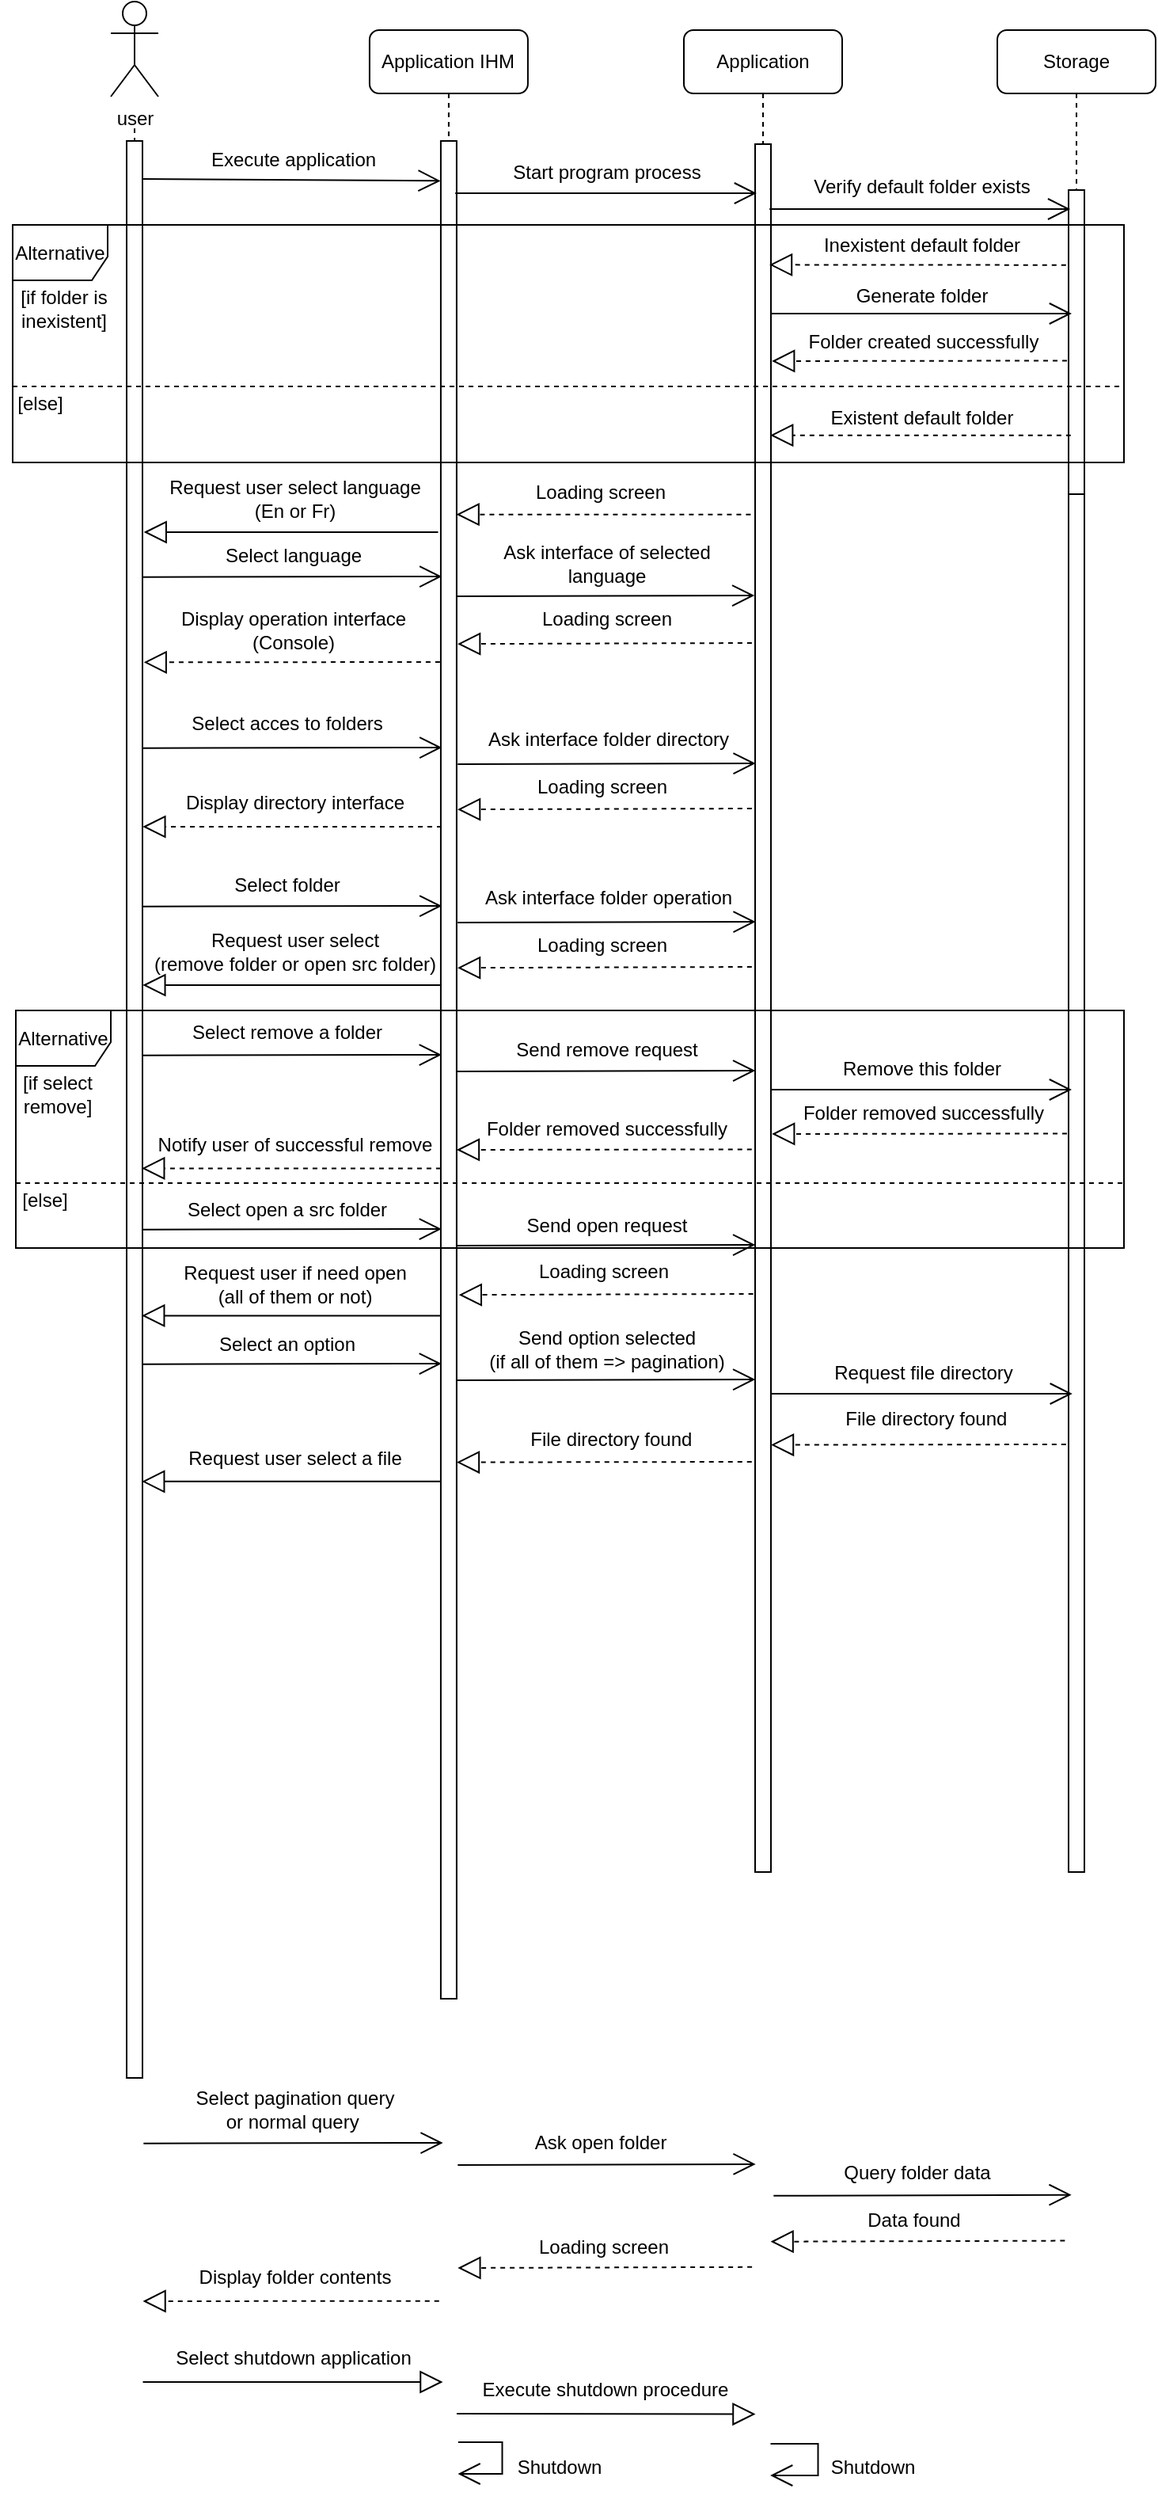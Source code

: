 <mxfile version="20.5.3" type="github" pages="3">
  <diagram id="kgpKYQtTHZ0yAKxKKP6v" name="Page-1">
    <mxGraphModel dx="1127" dy="410" grid="1" gridSize="10" guides="1" tooltips="1" connect="1" arrows="1" fold="1" page="1" pageScale="1" pageWidth="850" pageHeight="1100" math="0" shadow="0">
      <root>
        <mxCell id="0" />
        <mxCell id="1" parent="0" />
        <mxCell id="kjz46jC-KRS-D13TOAtf-16" value="" style="endArrow=none;dashed=1;html=1;rounded=1;" parent="1" edge="1">
          <mxGeometry width="50" height="50" relative="1" as="geometry">
            <mxPoint x="115" y="820" as="sourcePoint" />
            <mxPoint x="115" y="137" as="targetPoint" />
          </mxGeometry>
        </mxCell>
        <mxCell id="kjz46jC-KRS-D13TOAtf-8" value="&lt;span style=&quot;&quot;&gt;Application IHM&lt;/span&gt;" style="shape=umlLifeline;perimeter=lifelinePerimeter;whiteSpace=wrap;html=1;container=0;collapsible=0;recursiveResize=0;outlineConnect=0;rounded=1;" parent="1" vertex="1">
          <mxGeometry x="263.46" y="77" width="100" height="793" as="geometry" />
        </mxCell>
        <mxCell id="kjz46jC-KRS-D13TOAtf-9" value="user" style="shape=umlActor;verticalLabelPosition=bottom;verticalAlign=top;html=1;rounded=1;" parent="1" vertex="1">
          <mxGeometry x="100" y="59" width="30" height="60" as="geometry" />
        </mxCell>
        <mxCell id="kjz46jC-KRS-D13TOAtf-10" value="&lt;span style=&quot;&quot;&gt;Application&lt;/span&gt;" style="shape=umlLifeline;perimeter=lifelinePerimeter;whiteSpace=wrap;html=1;container=0;collapsible=0;recursiveResize=0;outlineConnect=0;rounded=1;" parent="1" vertex="1">
          <mxGeometry x="462" y="77" width="100" height="803" as="geometry" />
        </mxCell>
        <mxCell id="kjz46jC-KRS-D13TOAtf-11" value="&lt;span style=&quot;&quot;&gt;Storage&lt;/span&gt;" style="shape=umlLifeline;perimeter=lifelinePerimeter;whiteSpace=wrap;html=1;container=0;collapsible=0;recursiveResize=0;outlineConnect=0;rounded=1;" parent="1" vertex="1">
          <mxGeometry x="660" y="77" width="100" height="653" as="geometry" />
        </mxCell>
        <mxCell id="kjz46jC-KRS-D13TOAtf-12" value="" style="html=1;points=[];perimeter=orthogonalPerimeter;rounded=0;glass=0;labelBackgroundColor=none;fillStyle=auto;" parent="1" vertex="1">
          <mxGeometry x="110" y="147" width="10" height="1223" as="geometry" />
        </mxCell>
        <mxCell id="kjz46jC-KRS-D13TOAtf-13" value="" style="html=1;points=[];perimeter=orthogonalPerimeter;rounded=0;glass=0;labelBackgroundColor=none;fillStyle=auto;" parent="1" vertex="1">
          <mxGeometry x="308.46" y="147" width="10" height="1173" as="geometry" />
        </mxCell>
        <mxCell id="kjz46jC-KRS-D13TOAtf-14" value="" style="html=1;points=[];perimeter=orthogonalPerimeter;rounded=0;glass=0;labelBackgroundColor=none;fillStyle=auto;" parent="1" vertex="1">
          <mxGeometry x="507" y="149" width="10" height="1091" as="geometry" />
        </mxCell>
        <mxCell id="kjz46jC-KRS-D13TOAtf-15" value="" style="html=1;points=[];perimeter=orthogonalPerimeter;rounded=0;glass=0;labelBackgroundColor=none;fillStyle=auto;" parent="1" vertex="1">
          <mxGeometry x="705" y="190" width="10" height="1050" as="geometry" />
        </mxCell>
        <mxCell id="kjz46jC-KRS-D13TOAtf-39" value="Loading screen" style="text;html=1;align=center;verticalAlign=middle;resizable=0;points=[];autosize=1;strokeColor=none;fillColor=none;rounded=1;" parent="1" vertex="1">
          <mxGeometry x="355.59" y="1462" width="110" height="30" as="geometry" />
        </mxCell>
        <mxCell id="kjz46jC-KRS-D13TOAtf-40" value="" style="endArrow=block;dashed=1;endFill=0;endSize=12;html=1;rounded=1;exitX=-0.211;exitY=0.186;exitDx=0;exitDy=0;exitPerimeter=0;" parent="1" edge="1">
          <mxGeometry width="160" relative="1" as="geometry">
            <mxPoint x="505.06" y="1489.408" as="sourcePoint" />
            <mxPoint x="319.17" y="1490" as="targetPoint" />
          </mxGeometry>
        </mxCell>
        <mxCell id="kjz46jC-KRS-D13TOAtf-43" value="Select pagination query&lt;br&gt;or normal query&amp;nbsp;" style="text;html=1;align=center;verticalAlign=middle;resizable=0;points=[];autosize=1;strokeColor=none;fillColor=none;rounded=1;" parent="1" vertex="1">
          <mxGeometry x="141.08" y="1370" width="150" height="40" as="geometry" />
        </mxCell>
        <mxCell id="kjz46jC-KRS-D13TOAtf-45" value="" style="endArrow=open;endFill=1;endSize=12;html=1;rounded=1;entryX=-0.083;entryY=0.173;entryDx=0;entryDy=0;entryPerimeter=0;" parent="1" edge="1">
          <mxGeometry width="160" relative="1" as="geometry">
            <mxPoint x="319.17" y="1425" as="sourcePoint" />
            <mxPoint x="507.34" y="1424.444" as="targetPoint" />
          </mxGeometry>
        </mxCell>
        <mxCell id="kjz46jC-KRS-D13TOAtf-46" value="Ask open folder" style="text;html=1;align=center;verticalAlign=middle;resizable=0;points=[];autosize=1;strokeColor=none;fillColor=none;rounded=1;" parent="1" vertex="1">
          <mxGeometry x="354.25" y="1396" width="110" height="30" as="geometry" />
        </mxCell>
        <mxCell id="kjz46jC-KRS-D13TOAtf-48" value="" style="endArrow=open;endFill=1;endSize=12;html=1;rounded=1;entryX=0.071;entryY=0.165;entryDx=0;entryDy=0;entryPerimeter=0;" parent="1" edge="1">
          <mxGeometry width="160" relative="1" as="geometry">
            <mxPoint x="120.66" y="1411.38" as="sourcePoint" />
            <mxPoint x="309.83" y="1411" as="targetPoint" />
          </mxGeometry>
        </mxCell>
        <mxCell id="kjz46jC-KRS-D13TOAtf-49" value="" style="endArrow=block;dashed=1;endFill=0;endSize=12;html=1;rounded=1;exitX=-0.125;exitY=0.144;exitDx=0;exitDy=0;exitPerimeter=0;" parent="1" edge="1">
          <mxGeometry width="160" relative="1" as="geometry">
            <mxPoint x="307.37" y="1510.832" as="sourcePoint" />
            <mxPoint x="120.247" y="1511" as="targetPoint" />
          </mxGeometry>
        </mxCell>
        <mxCell id="kjz46jC-KRS-D13TOAtf-50" value="Display folder contents" style="text;html=1;align=center;verticalAlign=middle;resizable=0;points=[];autosize=1;strokeColor=none;fillColor=none;rounded=1;" parent="1" vertex="1">
          <mxGeometry x="146.08" y="1481" width="140" height="30" as="geometry" />
        </mxCell>
        <mxCell id="kjz46jC-KRS-D13TOAtf-51" value="" style="endArrow=block;endFill=0;endSize=12;html=1;rounded=1;entryX=-0.002;entryY=0.916;entryDx=0;entryDy=0;entryPerimeter=0;" parent="1" edge="1">
          <mxGeometry width="160" relative="1" as="geometry">
            <mxPoint x="318.5" y="1582" as="sourcePoint" />
            <mxPoint x="507.23" y="1582.276" as="targetPoint" />
          </mxGeometry>
        </mxCell>
        <mxCell id="kjz46jC-KRS-D13TOAtf-52" value="" style="endArrow=block;endFill=0;endSize=12;html=1;rounded=1;" parent="1" edge="1">
          <mxGeometry width="160" relative="1" as="geometry">
            <mxPoint x="120.25" y="1562" as="sourcePoint" />
            <mxPoint x="309.75" y="1562" as="targetPoint" />
          </mxGeometry>
        </mxCell>
        <mxCell id="kjz46jC-KRS-D13TOAtf-53" value="Execute shutdown procedure" style="text;html=1;align=center;verticalAlign=middle;resizable=0;points=[];autosize=1;strokeColor=none;fillColor=none;rounded=1;" parent="1" vertex="1">
          <mxGeometry x="321.5" y="1552" width="180" height="30" as="geometry" />
        </mxCell>
        <mxCell id="kjz46jC-KRS-D13TOAtf-54" value="Shutdown" style="text;html=1;align=center;verticalAlign=middle;resizable=0;points=[];autosize=1;strokeColor=none;fillColor=none;rounded=1;" parent="1" vertex="1">
          <mxGeometry x="342.66" y="1601" width="80" height="30" as="geometry" />
        </mxCell>
        <mxCell id="kjz46jC-KRS-D13TOAtf-55" value="" style="endArrow=open;endFill=1;endSize=12;html=1;rounded=0;" parent="1" edge="1">
          <mxGeometry width="160" relative="1" as="geometry">
            <mxPoint x="516.75" y="1601" as="sourcePoint" />
            <mxPoint x="516.56" y="1621" as="targetPoint" />
            <Array as="points">
              <mxPoint x="546.75" y="1601" />
              <mxPoint x="546.75" y="1621" />
            </Array>
          </mxGeometry>
        </mxCell>
        <mxCell id="kjz46jC-KRS-D13TOAtf-56" value="Shutdown" style="text;html=1;align=center;verticalAlign=middle;resizable=0;points=[];autosize=1;strokeColor=none;fillColor=none;rounded=1;" parent="1" vertex="1">
          <mxGeometry x="541.33" y="1601" width="80" height="30" as="geometry" />
        </mxCell>
        <mxCell id="kjz46jC-KRS-D13TOAtf-57" value="Select shutdown application" style="text;html=1;align=center;verticalAlign=middle;resizable=0;points=[];autosize=1;strokeColor=none;fillColor=none;rounded=1;" parent="1" vertex="1">
          <mxGeometry x="130.25" y="1532" width="170" height="30" as="geometry" />
        </mxCell>
        <mxCell id="kjz46jC-KRS-D13TOAtf-58" value="" style="endArrow=open;endFill=1;endSize=12;html=1;rounded=0;" parent="1" edge="1">
          <mxGeometry width="160" relative="1" as="geometry">
            <mxPoint x="319.42" y="1600.0" as="sourcePoint" />
            <mxPoint x="319.253" y="1620.0" as="targetPoint" />
            <Array as="points">
              <mxPoint x="347.25" y="1600" />
              <mxPoint x="347.25" y="1620" />
            </Array>
          </mxGeometry>
        </mxCell>
        <mxCell id="kjz46jC-KRS-D13TOAtf-67" value="" style="endArrow=open;endFill=1;endSize=12;html=1;rounded=1;entryX=-0.083;entryY=0.173;entryDx=0;entryDy=0;entryPerimeter=0;" parent="1" edge="1">
          <mxGeometry width="160" relative="1" as="geometry">
            <mxPoint x="518.66" y="1444.38" as="sourcePoint" />
            <mxPoint x="706.83" y="1443.824" as="targetPoint" />
          </mxGeometry>
        </mxCell>
        <mxCell id="kjz46jC-KRS-D13TOAtf-68" value="Query folder data" style="text;html=1;align=center;verticalAlign=middle;resizable=0;points=[];autosize=1;strokeColor=none;fillColor=none;rounded=1;" parent="1" vertex="1">
          <mxGeometry x="548.74" y="1415.38" width="120" height="30" as="geometry" />
        </mxCell>
        <mxCell id="kjz46jC-KRS-D13TOAtf-69" value="Data found" style="text;html=1;align=center;verticalAlign=middle;resizable=0;points=[];autosize=1;strokeColor=none;fillColor=none;rounded=1;" parent="1" vertex="1">
          <mxGeometry x="567.22" y="1445.38" width="80" height="30" as="geometry" />
        </mxCell>
        <mxCell id="kjz46jC-KRS-D13TOAtf-70" value="" style="endArrow=block;dashed=1;endFill=0;endSize=12;html=1;rounded=1;exitX=-0.211;exitY=0.186;exitDx=0;exitDy=0;exitPerimeter=0;" parent="1" edge="1">
          <mxGeometry width="160" relative="1" as="geometry">
            <mxPoint x="702.69" y="1472.788" as="sourcePoint" />
            <mxPoint x="516.8" y="1473.38" as="targetPoint" />
          </mxGeometry>
        </mxCell>
        <mxCell id="ECK6dhB9xyA3UNdqTXZ5-1" value="" style="html=1;points=[];perimeter=orthogonalPerimeter;rounded=0;glass=0;labelBackgroundColor=none;fillStyle=auto;" vertex="1" parent="1">
          <mxGeometry x="705" y="178" width="10" height="192" as="geometry" />
        </mxCell>
        <mxCell id="ECK6dhB9xyA3UNdqTXZ5-2" value="" style="endArrow=block;dashed=1;endFill=0;endSize=12;html=1;rounded=1;exitX=-0.161;exitY=0.058;exitDx=0;exitDy=0;exitPerimeter=0;" edge="1" parent="1">
          <mxGeometry width="160" relative="1" as="geometry">
            <mxPoint x="703.39" y="225.35" as="sourcePoint" />
            <mxPoint x="516.0" y="225.17" as="targetPoint" />
          </mxGeometry>
        </mxCell>
        <mxCell id="ECK6dhB9xyA3UNdqTXZ5-3" value="" style="endArrow=block;dashed=1;endFill=0;endSize=12;html=1;rounded=1;" edge="1" parent="1">
          <mxGeometry width="160" relative="1" as="geometry">
            <mxPoint x="504.21" y="382.82" as="sourcePoint" />
            <mxPoint x="318.29" y="382.82" as="targetPoint" />
          </mxGeometry>
        </mxCell>
        <mxCell id="ECK6dhB9xyA3UNdqTXZ5-4" value="" style="endArrow=open;endFill=1;endSize=12;html=1;rounded=1;targetPerimeterSpacing=-4;sourcePerimeterSpacing=3;" edge="1" parent="1">
          <mxGeometry width="160" relative="1" as="geometry">
            <mxPoint x="517" y="256.0" as="sourcePoint" />
            <mxPoint x="707" y="256.0" as="targetPoint" />
          </mxGeometry>
        </mxCell>
        <mxCell id="ECK6dhB9xyA3UNdqTXZ5-5" value="" style="endArrow=block;dashed=1;endFill=0;endSize=12;html=1;rounded=1;targetPerimeterSpacing=-4;sourcePerimeterSpacing=3;" edge="1" parent="1">
          <mxGeometry width="160" relative="1" as="geometry">
            <mxPoint x="706.42" y="332.83" as="sourcePoint" />
            <mxPoint x="516.587" y="332.83" as="targetPoint" />
          </mxGeometry>
        </mxCell>
        <mxCell id="ECK6dhB9xyA3UNdqTXZ5-6" value="Execute application" style="text;html=1;align=center;verticalAlign=middle;resizable=0;points=[];autosize=1;strokeColor=none;fillColor=none;rounded=1;" vertex="1" parent="1">
          <mxGeometry x="150" y="144" width="130" height="30" as="geometry" />
        </mxCell>
        <mxCell id="ECK6dhB9xyA3UNdqTXZ5-7" value="" style="endArrow=open;endFill=1;endSize=12;html=1;rounded=1;entryX=-0.015;entryY=0.014;entryDx=0;entryDy=0;entryPerimeter=0;" edge="1" parent="1">
          <mxGeometry width="160" relative="1" as="geometry">
            <mxPoint x="120" y="171.0" as="sourcePoint" />
            <mxPoint x="308.31" y="172.192" as="targetPoint" />
          </mxGeometry>
        </mxCell>
        <mxCell id="ECK6dhB9xyA3UNdqTXZ5-8" value="Start program process" style="text;html=1;align=center;verticalAlign=middle;resizable=0;points=[];autosize=1;strokeColor=none;fillColor=none;rounded=1;" vertex="1" parent="1">
          <mxGeometry x="343" y="152" width="140" height="30" as="geometry" />
        </mxCell>
        <mxCell id="ECK6dhB9xyA3UNdqTXZ5-9" value="" style="endArrow=open;endFill=1;endSize=12;html=1;rounded=1;exitX=0.913;exitY=0.022;exitDx=0;exitDy=0;exitPerimeter=0;" edge="1" parent="1">
          <mxGeometry width="160" relative="1" as="geometry">
            <mxPoint x="317.59" y="180.016" as="sourcePoint" />
            <mxPoint x="508" y="180.0" as="targetPoint" />
          </mxGeometry>
        </mxCell>
        <mxCell id="ECK6dhB9xyA3UNdqTXZ5-10" value="" style="endArrow=block;dashed=1;endFill=0;endSize=12;html=1;rounded=1;exitX=-0.125;exitY=0.144;exitDx=0;exitDy=0;exitPerimeter=0;" edge="1" parent="1">
          <mxGeometry width="160" relative="1" as="geometry">
            <mxPoint x="307.95" y="476.002" as="sourcePoint" />
            <mxPoint x="120.827" y="476.17" as="targetPoint" />
          </mxGeometry>
        </mxCell>
        <mxCell id="ECK6dhB9xyA3UNdqTXZ5-11" value="Verify default folder exists" style="text;html=1;align=center;verticalAlign=middle;resizable=0;points=[];autosize=1;strokeColor=none;fillColor=none;rounded=1;" vertex="1" parent="1">
          <mxGeometry x="531.5" y="161" width="160" height="30" as="geometry" />
        </mxCell>
        <mxCell id="ECK6dhB9xyA3UNdqTXZ5-12" value="Alternative" style="shape=umlFrame;whiteSpace=wrap;html=1;width=60;height=35;" vertex="1" parent="1">
          <mxGeometry x="38" y="200" width="702" height="150" as="geometry" />
        </mxCell>
        <mxCell id="ECK6dhB9xyA3UNdqTXZ5-13" value="Loading screen" style="text;html=1;align=center;verticalAlign=middle;resizable=0;points=[];autosize=1;strokeColor=none;fillColor=none;rounded=1;" vertex="1" parent="1">
          <mxGeometry x="354.0" y="354" width="110" height="30" as="geometry" />
        </mxCell>
        <mxCell id="ECK6dhB9xyA3UNdqTXZ5-14" value="[if folder is &lt;br&gt;inexistent]" style="text;html=1;align=center;verticalAlign=middle;resizable=0;points=[];autosize=1;strokeColor=none;fillColor=none;" vertex="1" parent="1">
          <mxGeometry x="30" y="233" width="80" height="40" as="geometry" />
        </mxCell>
        <mxCell id="ECK6dhB9xyA3UNdqTXZ5-15" value="[else]" style="text;html=1;align=center;verticalAlign=middle;resizable=0;points=[];autosize=1;strokeColor=none;fillColor=none;" vertex="1" parent="1">
          <mxGeometry x="30" y="298" width="50" height="30" as="geometry" />
        </mxCell>
        <mxCell id="ECK6dhB9xyA3UNdqTXZ5-16" value="Inexistent default folder" style="text;html=1;align=center;verticalAlign=middle;resizable=0;points=[];autosize=1;strokeColor=none;fillColor=none;rounded=1;" vertex="1" parent="1">
          <mxGeometry x="537.0" y="198.17" width="150" height="30" as="geometry" />
        </mxCell>
        <mxCell id="ECK6dhB9xyA3UNdqTXZ5-17" value="" style="line;strokeWidth=1;fillColor=none;align=left;verticalAlign=middle;spacingTop=-1;spacingLeft=3;spacingRight=3;rotatable=0;labelPosition=right;points=[];portConstraint=eastwest;dashed=1;" vertex="1" parent="1">
          <mxGeometry x="38" y="298" width="700" height="8" as="geometry" />
        </mxCell>
        <mxCell id="ECK6dhB9xyA3UNdqTXZ5-18" value="Generate folder" style="text;html=1;align=center;verticalAlign=middle;resizable=0;points=[];autosize=1;strokeColor=none;fillColor=none;rounded=1;" vertex="1" parent="1">
          <mxGeometry x="557.42" y="230" width="110" height="30" as="geometry" />
        </mxCell>
        <mxCell id="ECK6dhB9xyA3UNdqTXZ5-19" value="Existent default folder" style="text;html=1;align=center;verticalAlign=middle;resizable=0;points=[];autosize=1;strokeColor=none;fillColor=none;rounded=1;" vertex="1" parent="1">
          <mxGeometry x="541.5" y="307" width="140" height="30" as="geometry" />
        </mxCell>
        <mxCell id="ECK6dhB9xyA3UNdqTXZ5-20" value="Display operation interface&lt;br&gt;(Console)" style="text;html=1;align=center;verticalAlign=middle;resizable=0;points=[];autosize=1;strokeColor=none;fillColor=none;rounded=1;" vertex="1" parent="1">
          <mxGeometry x="130" y="436" width="170" height="40" as="geometry" />
        </mxCell>
        <mxCell id="ECK6dhB9xyA3UNdqTXZ5-21" value="" style="endArrow=open;endFill=1;endSize=12;html=1;rounded=1;targetPerimeterSpacing=-4;sourcePerimeterSpacing=3;" edge="1" parent="1">
          <mxGeometry width="160" relative="1" as="geometry">
            <mxPoint x="516.08" y="190" as="sourcePoint" />
            <mxPoint x="706.08" y="190" as="targetPoint" />
          </mxGeometry>
        </mxCell>
        <mxCell id="ECK6dhB9xyA3UNdqTXZ5-22" value="" style="endArrow=block;dashed=1;endFill=0;endSize=12;html=1;rounded=1;targetPerimeterSpacing=-4;sourcePerimeterSpacing=3;exitX=-0.099;exitY=0.603;exitDx=0;exitDy=0;exitPerimeter=0;" edge="1" parent="1">
          <mxGeometry width="160" relative="1" as="geometry">
            <mxPoint x="704.01" y="285.72" as="sourcePoint" />
            <mxPoint x="517.587" y="286.0" as="targetPoint" />
          </mxGeometry>
        </mxCell>
        <mxCell id="ECK6dhB9xyA3UNdqTXZ5-23" value="Folder created successfully" style="text;html=1;align=center;verticalAlign=middle;resizable=0;points=[];autosize=1;strokeColor=none;fillColor=none;rounded=1;" vertex="1" parent="1">
          <mxGeometry x="527.5" y="259.0" width="170" height="30" as="geometry" />
        </mxCell>
        <mxCell id="ECK6dhB9xyA3UNdqTXZ5-24" value="Request user select language&lt;br&gt;(En or Fr)" style="text;html=1;align=center;verticalAlign=middle;resizable=0;points=[];autosize=1;strokeColor=none;fillColor=none;rounded=1;" vertex="1" parent="1">
          <mxGeometry x="125.83" y="353" width="180" height="40" as="geometry" />
        </mxCell>
        <mxCell id="ECK6dhB9xyA3UNdqTXZ5-25" value="" style="endArrow=block;endFill=0;endSize=12;html=1;rounded=1;" edge="1" parent="1">
          <mxGeometry width="160" relative="1" as="geometry">
            <mxPoint x="306.75" y="394.0" as="sourcePoint" />
            <mxPoint x="120.83" y="394.0" as="targetPoint" />
          </mxGeometry>
        </mxCell>
        <mxCell id="ECK6dhB9xyA3UNdqTXZ5-26" value="Select language" style="text;html=1;align=center;verticalAlign=middle;resizable=0;points=[];autosize=1;strokeColor=none;fillColor=none;rounded=1;" vertex="1" parent="1">
          <mxGeometry x="160" y="394" width="110" height="30" as="geometry" />
        </mxCell>
        <mxCell id="ECK6dhB9xyA3UNdqTXZ5-27" value="" style="endArrow=open;endFill=1;endSize=12;html=1;rounded=1;entryX=0.071;entryY=0.165;entryDx=0;entryDy=0;entryPerimeter=0;" edge="1" parent="1">
          <mxGeometry width="160" relative="1" as="geometry">
            <mxPoint x="120" y="422.38" as="sourcePoint" />
            <mxPoint x="309.17" y="422.0" as="targetPoint" />
          </mxGeometry>
        </mxCell>
        <mxCell id="ECK6dhB9xyA3UNdqTXZ5-28" value="Loading screen" style="text;html=1;align=center;verticalAlign=middle;resizable=0;points=[];autosize=1;strokeColor=none;fillColor=none;rounded=1;" vertex="1" parent="1">
          <mxGeometry x="357.83" y="434" width="110" height="30" as="geometry" />
        </mxCell>
        <mxCell id="ECK6dhB9xyA3UNdqTXZ5-29" value="" style="endArrow=block;dashed=1;endFill=0;endSize=12;html=1;rounded=1;exitX=-0.211;exitY=0.186;exitDx=0;exitDy=0;exitPerimeter=0;" edge="1" parent="1">
          <mxGeometry width="160" relative="1" as="geometry">
            <mxPoint x="504.95" y="463.998" as="sourcePoint" />
            <mxPoint x="319.06" y="464.59" as="targetPoint" />
          </mxGeometry>
        </mxCell>
        <mxCell id="ECK6dhB9xyA3UNdqTXZ5-30" value="" style="endArrow=open;endFill=1;endSize=12;html=1;rounded=1;entryX=-0.083;entryY=0.173;entryDx=0;entryDy=0;entryPerimeter=0;" edge="1" parent="1">
          <mxGeometry width="160" relative="1" as="geometry">
            <mxPoint x="318.46" y="434.56" as="sourcePoint" />
            <mxPoint x="506.63" y="434.004" as="targetPoint" />
          </mxGeometry>
        </mxCell>
        <mxCell id="ECK6dhB9xyA3UNdqTXZ5-31" value="Ask interface of selected &lt;br&gt;language" style="text;html=1;align=center;verticalAlign=middle;resizable=0;points=[];autosize=1;strokeColor=none;fillColor=none;rounded=1;" vertex="1" parent="1">
          <mxGeometry x="337.83" y="394" width="150" height="40" as="geometry" />
        </mxCell>
        <mxCell id="ECK6dhB9xyA3UNdqTXZ5-32" value="Loading screen" style="text;html=1;align=center;verticalAlign=middle;resizable=0;points=[];autosize=1;strokeColor=none;fillColor=none;rounded=1;" vertex="1" parent="1">
          <mxGeometry x="354.71" y="539.5" width="110" height="30" as="geometry" />
        </mxCell>
        <mxCell id="ECK6dhB9xyA3UNdqTXZ5-33" value="" style="endArrow=block;dashed=1;endFill=0;endSize=12;html=1;rounded=1;exitX=-0.211;exitY=0.186;exitDx=0;exitDy=0;exitPerimeter=0;" edge="1" parent="1">
          <mxGeometry width="160" relative="1" as="geometry">
            <mxPoint x="504.91" y="568.498" as="sourcePoint" />
            <mxPoint x="319.02" y="569.09" as="targetPoint" />
          </mxGeometry>
        </mxCell>
        <mxCell id="ECK6dhB9xyA3UNdqTXZ5-34" value="Select acces to folders" style="text;html=1;align=center;verticalAlign=middle;resizable=0;points=[];autosize=1;strokeColor=none;fillColor=none;rounded=1;" vertex="1" parent="1">
          <mxGeometry x="140.71" y="500" width="140" height="30" as="geometry" />
        </mxCell>
        <mxCell id="ECK6dhB9xyA3UNdqTXZ5-35" value="" style="endArrow=open;endFill=1;endSize=12;html=1;rounded=1;entryX=0.071;entryY=0.165;entryDx=0;entryDy=0;entryPerimeter=0;" edge="1" parent="1">
          <mxGeometry width="160" relative="1" as="geometry">
            <mxPoint x="120.0" y="530.38" as="sourcePoint" />
            <mxPoint x="309.17" y="530" as="targetPoint" />
          </mxGeometry>
        </mxCell>
        <mxCell id="ECK6dhB9xyA3UNdqTXZ5-36" value="Display directory interface" style="text;html=1;align=center;verticalAlign=middle;resizable=0;points=[];autosize=1;strokeColor=none;fillColor=none;rounded=1;" vertex="1" parent="1">
          <mxGeometry x="135.71" y="550" width="160" height="30" as="geometry" />
        </mxCell>
        <mxCell id="ECK6dhB9xyA3UNdqTXZ5-37" value="" style="endArrow=block;dashed=1;endFill=0;endSize=12;html=1;rounded=1;" edge="1" parent="1">
          <mxGeometry width="160" relative="1" as="geometry">
            <mxPoint x="309" y="580" as="sourcePoint" />
            <mxPoint x="120.147" y="580" as="targetPoint" />
          </mxGeometry>
        </mxCell>
        <mxCell id="ECK6dhB9xyA3UNdqTXZ5-38" value="" style="endArrow=open;endFill=1;endSize=12;html=1;rounded=1;entryX=-0.083;entryY=0.173;entryDx=0;entryDy=0;entryPerimeter=0;" edge="1" parent="1">
          <mxGeometry width="160" relative="1" as="geometry">
            <mxPoint x="319.17" y="540.56" as="sourcePoint" />
            <mxPoint x="507.34" y="540.004" as="targetPoint" />
          </mxGeometry>
        </mxCell>
        <mxCell id="ECK6dhB9xyA3UNdqTXZ5-39" value="Ask interface folder directory" style="text;html=1;align=center;verticalAlign=middle;resizable=0;points=[];autosize=1;strokeColor=none;fillColor=none;rounded=1;" vertex="1" parent="1">
          <mxGeometry x="323.54" y="509.5" width="180" height="30" as="geometry" />
        </mxCell>
        <mxCell id="ECK6dhB9xyA3UNdqTXZ5-40" value="Loading screen" style="text;html=1;align=center;verticalAlign=middle;resizable=0;points=[];autosize=1;strokeColor=none;fillColor=none;rounded=1;" vertex="1" parent="1">
          <mxGeometry x="354.71" y="639.5" width="110" height="30" as="geometry" />
        </mxCell>
        <mxCell id="ECK6dhB9xyA3UNdqTXZ5-41" value="" style="endArrow=block;dashed=1;endFill=0;endSize=12;html=1;rounded=1;exitX=-0.211;exitY=0.186;exitDx=0;exitDy=0;exitPerimeter=0;" edge="1" parent="1">
          <mxGeometry width="160" relative="1" as="geometry">
            <mxPoint x="504.91" y="668.498" as="sourcePoint" />
            <mxPoint x="319.02" y="669.09" as="targetPoint" />
          </mxGeometry>
        </mxCell>
        <mxCell id="ECK6dhB9xyA3UNdqTXZ5-42" value="Select folder" style="text;html=1;align=center;verticalAlign=middle;resizable=0;points=[];autosize=1;strokeColor=none;fillColor=none;rounded=1;" vertex="1" parent="1">
          <mxGeometry x="165.71" y="602" width="90" height="30" as="geometry" />
        </mxCell>
        <mxCell id="ECK6dhB9xyA3UNdqTXZ5-43" value="" style="endArrow=open;endFill=1;endSize=12;html=1;rounded=1;entryX=0.071;entryY=0.165;entryDx=0;entryDy=0;entryPerimeter=0;" edge="1" parent="1">
          <mxGeometry width="160" relative="1" as="geometry">
            <mxPoint x="120.0" y="630.38" as="sourcePoint" />
            <mxPoint x="309.17" y="630" as="targetPoint" />
          </mxGeometry>
        </mxCell>
        <mxCell id="ECK6dhB9xyA3UNdqTXZ5-44" value="Request user select&lt;br&gt;(remove folder or open src folder)" style="text;html=1;align=center;verticalAlign=middle;resizable=0;points=[];autosize=1;strokeColor=none;fillColor=none;rounded=1;" vertex="1" parent="1">
          <mxGeometry x="115.71" y="639" width="200" height="40" as="geometry" />
        </mxCell>
        <mxCell id="ECK6dhB9xyA3UNdqTXZ5-45" value="" style="endArrow=block;endFill=0;endSize=12;html=1;rounded=1;" edge="1" parent="1">
          <mxGeometry width="160" relative="1" as="geometry">
            <mxPoint x="309" y="680" as="sourcePoint" />
            <mxPoint x="120.147" y="680" as="targetPoint" />
          </mxGeometry>
        </mxCell>
        <mxCell id="ECK6dhB9xyA3UNdqTXZ5-46" value="" style="endArrow=open;endFill=1;endSize=12;html=1;rounded=1;entryX=-0.083;entryY=0.173;entryDx=0;entryDy=0;entryPerimeter=0;" edge="1" parent="1">
          <mxGeometry width="160" relative="1" as="geometry">
            <mxPoint x="319.17" y="640.56" as="sourcePoint" />
            <mxPoint x="507.34" y="640.004" as="targetPoint" />
          </mxGeometry>
        </mxCell>
        <mxCell id="ECK6dhB9xyA3UNdqTXZ5-47" value="Ask interface folder operation" style="text;html=1;align=center;verticalAlign=middle;resizable=0;points=[];autosize=1;strokeColor=none;fillColor=none;rounded=1;" vertex="1" parent="1">
          <mxGeometry x="323.54" y="609.5" width="180" height="30" as="geometry" />
        </mxCell>
        <mxCell id="ECK6dhB9xyA3UNdqTXZ5-49" value="" style="endArrow=open;endFill=1;endSize=12;html=1;rounded=1;targetPerimeterSpacing=-4;sourcePerimeterSpacing=3;" edge="1" parent="1">
          <mxGeometry width="160" relative="1" as="geometry">
            <mxPoint x="517" y="746.0" as="sourcePoint" />
            <mxPoint x="707" y="746.0" as="targetPoint" />
          </mxGeometry>
        </mxCell>
        <mxCell id="ECK6dhB9xyA3UNdqTXZ5-51" value="Alternative" style="shape=umlFrame;whiteSpace=wrap;html=1;width=60;height=35;" vertex="1" parent="1">
          <mxGeometry x="40" y="696" width="700" height="150" as="geometry" />
        </mxCell>
        <mxCell id="ECK6dhB9xyA3UNdqTXZ5-52" value="[if select &lt;br&gt;remove]" style="text;html=1;align=center;verticalAlign=middle;resizable=0;points=[];autosize=1;strokeColor=none;fillColor=none;" vertex="1" parent="1">
          <mxGeometry x="31" y="729" width="70" height="40" as="geometry" />
        </mxCell>
        <mxCell id="ECK6dhB9xyA3UNdqTXZ5-53" value="[else]" style="text;html=1;align=center;verticalAlign=middle;resizable=0;points=[];autosize=1;strokeColor=none;fillColor=none;" vertex="1" parent="1">
          <mxGeometry x="33" y="801" width="50" height="30" as="geometry" />
        </mxCell>
        <mxCell id="ECK6dhB9xyA3UNdqTXZ5-55" value="" style="line;strokeWidth=1;fillColor=none;align=left;verticalAlign=middle;spacingTop=-1;spacingLeft=3;spacingRight=3;rotatable=0;labelPosition=right;points=[];portConstraint=eastwest;dashed=1;" vertex="1" parent="1">
          <mxGeometry x="40" y="801" width="700" height="8" as="geometry" />
        </mxCell>
        <mxCell id="ECK6dhB9xyA3UNdqTXZ5-56" value="Remove this folder" style="text;html=1;align=center;verticalAlign=middle;resizable=0;points=[];autosize=1;strokeColor=none;fillColor=none;rounded=1;" vertex="1" parent="1">
          <mxGeometry x="552.42" y="718" width="120" height="30" as="geometry" />
        </mxCell>
        <mxCell id="ECK6dhB9xyA3UNdqTXZ5-59" value="" style="endArrow=block;dashed=1;endFill=0;endSize=12;html=1;rounded=1;targetPerimeterSpacing=-4;sourcePerimeterSpacing=3;exitX=-0.099;exitY=0.603;exitDx=0;exitDy=0;exitPerimeter=0;" edge="1" parent="1">
          <mxGeometry width="160" relative="1" as="geometry">
            <mxPoint x="704.01" y="773.72" as="sourcePoint" />
            <mxPoint x="517.587" y="774.0" as="targetPoint" />
          </mxGeometry>
        </mxCell>
        <mxCell id="ECK6dhB9xyA3UNdqTXZ5-60" value="Folder removed successfully" style="text;html=1;align=center;verticalAlign=middle;resizable=0;points=[];autosize=1;strokeColor=none;fillColor=none;rounded=1;" vertex="1" parent="1">
          <mxGeometry x="522.5" y="746" width="180" height="30" as="geometry" />
        </mxCell>
        <mxCell id="ECK6dhB9xyA3UNdqTXZ5-63" value="Select remove a folder" style="text;html=1;align=center;verticalAlign=middle;resizable=0;points=[];autosize=1;strokeColor=none;fillColor=none;rounded=1;" vertex="1" parent="1">
          <mxGeometry x="140.5" y="695" width="140" height="30" as="geometry" />
        </mxCell>
        <mxCell id="ECK6dhB9xyA3UNdqTXZ5-64" value="" style="endArrow=open;endFill=1;endSize=12;html=1;rounded=1;entryX=0.071;entryY=0.165;entryDx=0;entryDy=0;entryPerimeter=0;" edge="1" parent="1">
          <mxGeometry width="160" relative="1" as="geometry">
            <mxPoint x="119.79" y="724.38" as="sourcePoint" />
            <mxPoint x="308.96" y="724" as="targetPoint" />
          </mxGeometry>
        </mxCell>
        <mxCell id="ECK6dhB9xyA3UNdqTXZ5-65" value="Notify user of successful remove" style="text;html=1;align=center;verticalAlign=middle;resizable=0;points=[];autosize=1;strokeColor=none;fillColor=none;rounded=1;" vertex="1" parent="1">
          <mxGeometry x="116.08" y="766" width="200" height="30" as="geometry" />
        </mxCell>
        <mxCell id="ECK6dhB9xyA3UNdqTXZ5-66" value="" style="endArrow=block;dashed=1;endFill=0;endSize=12;html=1;rounded=1;" edge="1" parent="1">
          <mxGeometry width="160" relative="1" as="geometry">
            <mxPoint x="308.46" y="795.7" as="sourcePoint" />
            <mxPoint x="119.607" y="795.7" as="targetPoint" />
          </mxGeometry>
        </mxCell>
        <mxCell id="ECK6dhB9xyA3UNdqTXZ5-67" value="" style="endArrow=open;endFill=1;endSize=12;html=1;rounded=1;entryX=-0.083;entryY=0.173;entryDx=0;entryDy=0;entryPerimeter=0;" edge="1" parent="1">
          <mxGeometry width="160" relative="1" as="geometry">
            <mxPoint x="318.96" y="734.56" as="sourcePoint" />
            <mxPoint x="507.13" y="734.004" as="targetPoint" />
          </mxGeometry>
        </mxCell>
        <mxCell id="ECK6dhB9xyA3UNdqTXZ5-68" value="Send remove request" style="text;html=1;align=center;verticalAlign=middle;resizable=0;points=[];autosize=1;strokeColor=none;fillColor=none;rounded=1;" vertex="1" parent="1">
          <mxGeometry x="343.33" y="705.5" width="140" height="30" as="geometry" />
        </mxCell>
        <mxCell id="ECK6dhB9xyA3UNdqTXZ5-69" value="" style="endArrow=block;dashed=1;endFill=0;endSize=12;html=1;rounded=1;targetPerimeterSpacing=-4;sourcePerimeterSpacing=3;exitX=-0.099;exitY=0.603;exitDx=0;exitDy=0;exitPerimeter=0;" edge="1" parent="1">
          <mxGeometry width="160" relative="1" as="geometry">
            <mxPoint x="504.88" y="783.72" as="sourcePoint" />
            <mxPoint x="318.457" y="784" as="targetPoint" />
          </mxGeometry>
        </mxCell>
        <mxCell id="ECK6dhB9xyA3UNdqTXZ5-70" value="Folder removed successfully" style="text;html=1;align=center;verticalAlign=middle;resizable=0;points=[];autosize=1;strokeColor=none;fillColor=none;rounded=1;" vertex="1" parent="1">
          <mxGeometry x="323.37" y="756" width="180" height="30" as="geometry" />
        </mxCell>
        <mxCell id="ECK6dhB9xyA3UNdqTXZ5-75" value="Select open a src folder" style="text;html=1;align=center;verticalAlign=middle;resizable=0;points=[];autosize=1;strokeColor=none;fillColor=none;rounded=1;" vertex="1" parent="1">
          <mxGeometry x="135.5" y="807" width="150" height="30" as="geometry" />
        </mxCell>
        <mxCell id="ECK6dhB9xyA3UNdqTXZ5-76" value="" style="endArrow=open;endFill=1;endSize=12;html=1;rounded=1;entryX=0.071;entryY=0.165;entryDx=0;entryDy=0;entryPerimeter=0;" edge="1" parent="1">
          <mxGeometry width="160" relative="1" as="geometry">
            <mxPoint x="119.79" y="834.38" as="sourcePoint" />
            <mxPoint x="308.96" y="834" as="targetPoint" />
          </mxGeometry>
        </mxCell>
        <mxCell id="ECK6dhB9xyA3UNdqTXZ5-77" value="Request user if need open&lt;br&gt;(all of them or not)" style="text;html=1;align=center;verticalAlign=middle;resizable=0;points=[];autosize=1;strokeColor=none;fillColor=none;rounded=1;" vertex="1" parent="1">
          <mxGeometry x="136.08" y="849" width="160" height="40" as="geometry" />
        </mxCell>
        <mxCell id="ECK6dhB9xyA3UNdqTXZ5-78" value="" style="endArrow=block;endFill=0;endSize=12;html=1;rounded=1;" edge="1" parent="1">
          <mxGeometry width="160" relative="1" as="geometry">
            <mxPoint x="308.46" y="888.7" as="sourcePoint" />
            <mxPoint x="119.607" y="888.7" as="targetPoint" />
          </mxGeometry>
        </mxCell>
        <mxCell id="ECK6dhB9xyA3UNdqTXZ5-79" value="" style="endArrow=open;endFill=1;endSize=12;html=1;rounded=1;entryX=-0.083;entryY=0.173;entryDx=0;entryDy=0;entryPerimeter=0;" edge="1" parent="1">
          <mxGeometry width="160" relative="1" as="geometry">
            <mxPoint x="318.96" y="844.56" as="sourcePoint" />
            <mxPoint x="507.13" y="844.004" as="targetPoint" />
          </mxGeometry>
        </mxCell>
        <mxCell id="ECK6dhB9xyA3UNdqTXZ5-80" value="Send open request" style="text;html=1;align=center;verticalAlign=middle;resizable=0;points=[];autosize=1;strokeColor=none;fillColor=none;rounded=1;" vertex="1" parent="1">
          <mxGeometry x="353.33" y="816.5" width="120" height="30" as="geometry" />
        </mxCell>
        <mxCell id="ECK6dhB9xyA3UNdqTXZ5-83" value="Loading screen" style="text;html=1;align=center;verticalAlign=middle;resizable=0;points=[];autosize=1;strokeColor=none;fillColor=none;rounded=1;" vertex="1" parent="1">
          <mxGeometry x="355.58" y="846" width="110" height="30" as="geometry" />
        </mxCell>
        <mxCell id="ECK6dhB9xyA3UNdqTXZ5-84" value="" style="endArrow=block;dashed=1;endFill=0;endSize=12;html=1;rounded=1;exitX=-0.211;exitY=0.186;exitDx=0;exitDy=0;exitPerimeter=0;" edge="1" parent="1">
          <mxGeometry width="160" relative="1" as="geometry">
            <mxPoint x="505.78" y="874.998" as="sourcePoint" />
            <mxPoint x="319.89" y="875.59" as="targetPoint" />
          </mxGeometry>
        </mxCell>
        <mxCell id="ECK6dhB9xyA3UNdqTXZ5-86" value="Select an option" style="text;html=1;align=center;verticalAlign=middle;resizable=0;points=[];autosize=1;strokeColor=none;fillColor=none;rounded=1;" vertex="1" parent="1">
          <mxGeometry x="155.5" y="892" width="110" height="30" as="geometry" />
        </mxCell>
        <mxCell id="ECK6dhB9xyA3UNdqTXZ5-87" value="" style="endArrow=open;endFill=1;endSize=12;html=1;rounded=1;entryX=0.071;entryY=0.165;entryDx=0;entryDy=0;entryPerimeter=0;" edge="1" parent="1">
          <mxGeometry width="160" relative="1" as="geometry">
            <mxPoint x="119.79" y="919.38" as="sourcePoint" />
            <mxPoint x="308.96" y="919" as="targetPoint" />
          </mxGeometry>
        </mxCell>
        <mxCell id="ECK6dhB9xyA3UNdqTXZ5-88" value="Request user select a file" style="text;html=1;align=center;verticalAlign=middle;resizable=0;points=[];autosize=1;strokeColor=none;fillColor=none;rounded=1;" vertex="1" parent="1">
          <mxGeometry x="136.08" y="963.73" width="160" height="30" as="geometry" />
        </mxCell>
        <mxCell id="ECK6dhB9xyA3UNdqTXZ5-89" value="" style="endArrow=block;endFill=0;endSize=12;html=1;rounded=1;" edge="1" parent="1">
          <mxGeometry width="160" relative="1" as="geometry">
            <mxPoint x="308.46" y="993.43" as="sourcePoint" />
            <mxPoint x="119.607" y="993.43" as="targetPoint" />
          </mxGeometry>
        </mxCell>
        <mxCell id="ECK6dhB9xyA3UNdqTXZ5-90" value="" style="endArrow=open;endFill=1;endSize=12;html=1;rounded=1;entryX=-0.083;entryY=0.173;entryDx=0;entryDy=0;entryPerimeter=0;" edge="1" parent="1">
          <mxGeometry width="160" relative="1" as="geometry">
            <mxPoint x="318.96" y="929.56" as="sourcePoint" />
            <mxPoint x="507.13" y="929.004" as="targetPoint" />
          </mxGeometry>
        </mxCell>
        <mxCell id="ECK6dhB9xyA3UNdqTXZ5-91" value="Send option selected&lt;br&gt;(if all of them =&amp;gt; pagination)" style="text;html=1;align=center;verticalAlign=middle;resizable=0;points=[];autosize=1;strokeColor=none;fillColor=none;rounded=1;" vertex="1" parent="1">
          <mxGeometry x="328.33" y="889.5" width="170" height="40" as="geometry" />
        </mxCell>
        <mxCell id="ECK6dhB9xyA3UNdqTXZ5-98" value="" style="endArrow=open;endFill=1;endSize=12;html=1;rounded=1;targetPerimeterSpacing=-4;sourcePerimeterSpacing=3;" edge="1" parent="1">
          <mxGeometry width="160" relative="1" as="geometry">
            <mxPoint x="517.42" y="938" as="sourcePoint" />
            <mxPoint x="707.42" y="938" as="targetPoint" />
          </mxGeometry>
        </mxCell>
        <mxCell id="ECK6dhB9xyA3UNdqTXZ5-99" value="Request file directory" style="text;html=1;align=center;verticalAlign=middle;resizable=0;points=[];autosize=1;strokeColor=none;fillColor=none;rounded=1;" vertex="1" parent="1">
          <mxGeometry x="542.84" y="910" width="140" height="30" as="geometry" />
        </mxCell>
        <mxCell id="ECK6dhB9xyA3UNdqTXZ5-102" value="" style="endArrow=block;dashed=1;endFill=0;endSize=12;html=1;rounded=1;targetPerimeterSpacing=-4;sourcePerimeterSpacing=3;exitX=-0.099;exitY=0.603;exitDx=0;exitDy=0;exitPerimeter=0;" edge="1" parent="1">
          <mxGeometry width="160" relative="1" as="geometry">
            <mxPoint x="703.42" y="970" as="sourcePoint" />
            <mxPoint x="516.997" y="970.28" as="targetPoint" />
          </mxGeometry>
        </mxCell>
        <mxCell id="ECK6dhB9xyA3UNdqTXZ5-103" value="&amp;nbsp;File directory found&lt;br&gt;" style="text;html=1;align=center;verticalAlign=middle;resizable=0;points=[];autosize=1;strokeColor=none;fillColor=none;rounded=1;" vertex="1" parent="1">
          <mxGeometry x="547.84" y="939" width="130" height="30" as="geometry" />
        </mxCell>
        <mxCell id="ECK6dhB9xyA3UNdqTXZ5-104" value="" style="endArrow=block;dashed=1;endFill=0;endSize=12;html=1;rounded=1;targetPerimeterSpacing=-4;sourcePerimeterSpacing=3;exitX=-0.099;exitY=0.603;exitDx=0;exitDy=0;exitPerimeter=0;" edge="1" parent="1">
          <mxGeometry width="160" relative="1" as="geometry">
            <mxPoint x="504.88" y="981" as="sourcePoint" />
            <mxPoint x="318.457" y="981.28" as="targetPoint" />
          </mxGeometry>
        </mxCell>
        <mxCell id="ECK6dhB9xyA3UNdqTXZ5-105" value="&amp;nbsp;File directory found&lt;br&gt;" style="text;html=1;align=center;verticalAlign=middle;resizable=0;points=[];autosize=1;strokeColor=none;fillColor=none;rounded=1;" vertex="1" parent="1">
          <mxGeometry x="349.3" y="952" width="130" height="30" as="geometry" />
        </mxCell>
      </root>
    </mxGraphModel>
  </diagram>
  <diagram name="Page-1" id="w1A8Lz1HSI-tQSd8BTnk">
    <mxGraphModel dx="914" dy="495" grid="1" gridSize="10" guides="1" tooltips="1" connect="1" arrows="1" fold="1" page="1" pageScale="1.2" pageWidth="413" pageHeight="291" math="0" shadow="0">
      <root>
        <mxCell id="0" />
        <mxCell id="1" parent="0" />
        <mxCell id="vB3oa_qT5mKGnojGgwLK-20" value="" style="endArrow=block;dashed=1;endFill=0;endSize=12;html=1;rounded=1;exitX=-0.26;exitY=0.055;exitDx=0;exitDy=0;exitPerimeter=0;" parent="1" source="vB3oa_qT5mKGnojGgwLK-78" edge="1">
          <mxGeometry width="160" relative="1" as="geometry">
            <mxPoint x="760" y="264.17" as="sourcePoint" />
            <mxPoint x="579" y="264.17" as="targetPoint" />
          </mxGeometry>
        </mxCell>
        <mxCell id="vB3oa_qT5mKGnojGgwLK-21" value="" style="endArrow=block;dashed=1;endFill=0;endSize=12;html=1;rounded=1;" parent="1" edge="1">
          <mxGeometry width="160" relative="1" as="geometry">
            <mxPoint x="566.92" y="442.83" as="sourcePoint" />
            <mxPoint x="381" y="442.83" as="targetPoint" />
          </mxGeometry>
        </mxCell>
        <mxCell id="vB3oa_qT5mKGnojGgwLK-24" value="" style="endArrow=open;endFill=1;endSize=12;html=1;rounded=1;targetPerimeterSpacing=-4;sourcePerimeterSpacing=3;" parent="1" edge="1">
          <mxGeometry width="160" relative="1" as="geometry">
            <mxPoint x="580" y="298" as="sourcePoint" />
            <mxPoint x="770" y="298" as="targetPoint" />
          </mxGeometry>
        </mxCell>
        <mxCell id="vB3oa_qT5mKGnojGgwLK-29" value="" style="endArrow=block;dashed=1;endFill=0;endSize=12;html=1;rounded=1;targetPerimeterSpacing=-4;sourcePerimeterSpacing=3;" parent="1" edge="1">
          <mxGeometry width="160" relative="1" as="geometry">
            <mxPoint x="769.42" y="396.83" as="sourcePoint" />
            <mxPoint x="579.587" y="396.83" as="targetPoint" />
          </mxGeometry>
        </mxCell>
        <mxCell id="vB3oa_qT5mKGnojGgwLK-61" value="" style="endArrow=block;dashed=1;endFill=0;endSize=12;html=1;rounded=1;exitX=-0.061;exitY=0.997;exitDx=0;exitDy=0;exitPerimeter=0;" parent="1" source="vB3oa_qT5mKGnojGgwLK-78" edge="1">
          <mxGeometry width="160" relative="1" as="geometry">
            <mxPoint x="768.88" y="2215" as="sourcePoint" />
            <mxPoint x="581" y="2213" as="targetPoint" />
          </mxGeometry>
        </mxCell>
        <mxCell id="sGXvdLq_XoUKNio_A1aQ-141" value="" style="endArrow=block;endFill=0;endSize=12;html=1;rounded=1;entryX=0.116;entryY=0.979;entryDx=0;entryDy=0;entryPerimeter=0;" parent="1" target="vB3oa_qT5mKGnojGgwLK-77" edge="1">
          <mxGeometry width="160" relative="1" as="geometry">
            <mxPoint x="381.25" y="2329" as="sourcePoint" />
            <mxPoint x="571" y="2329" as="targetPoint" />
          </mxGeometry>
        </mxCell>
        <mxCell id="sGXvdLq_XoUKNio_A1aQ-8" value="&lt;span style=&quot;&quot;&gt;Application IHM&lt;/span&gt;" style="shape=umlLifeline;perimeter=lifelinePerimeter;whiteSpace=wrap;html=1;container=0;collapsible=0;recursiveResize=0;outlineConnect=0;rounded=1;" parent="1" vertex="1">
          <mxGeometry x="326.46" y="77" width="100" height="2322" as="geometry" />
        </mxCell>
        <mxCell id="sGXvdLq_XoUKNio_A1aQ-1" value="user" style="shape=umlActor;verticalLabelPosition=bottom;verticalAlign=top;html=1;rounded=1;" parent="1" vertex="1">
          <mxGeometry x="163" y="59" width="30" height="60" as="geometry" />
        </mxCell>
        <mxCell id="sGXvdLq_XoUKNio_A1aQ-11" value="&lt;span style=&quot;&quot;&gt;Application&lt;/span&gt;" style="shape=umlLifeline;perimeter=lifelinePerimeter;whiteSpace=wrap;html=1;container=0;collapsible=0;recursiveResize=0;outlineConnect=0;rounded=1;" parent="1" vertex="1">
          <mxGeometry x="525" y="77" width="100" height="2322" as="geometry" />
        </mxCell>
        <mxCell id="sGXvdLq_XoUKNio_A1aQ-12" value="&lt;span style=&quot;&quot;&gt;Storage&lt;/span&gt;" style="shape=umlLifeline;perimeter=lifelinePerimeter;whiteSpace=wrap;html=1;container=0;collapsible=0;recursiveResize=0;outlineConnect=0;rounded=1;" parent="1" vertex="1">
          <mxGeometry x="723" y="77" width="100" height="2172" as="geometry" />
        </mxCell>
        <mxCell id="sGXvdLq_XoUKNio_A1aQ-23" value="" style="endArrow=none;dashed=1;html=1;rounded=1;" parent="1" edge="1">
          <mxGeometry width="50" height="50" relative="1" as="geometry">
            <mxPoint x="178" y="2401" as="sourcePoint" />
            <mxPoint x="178.065" y="136" as="targetPoint" />
          </mxGeometry>
        </mxCell>
        <mxCell id="sGXvdLq_XoUKNio_A1aQ-30" value="Execute application" style="text;html=1;align=center;verticalAlign=middle;resizable=0;points=[];autosize=1;strokeColor=none;fillColor=none;rounded=1;" parent="1" vertex="1">
          <mxGeometry x="213" y="147" width="130" height="30" as="geometry" />
        </mxCell>
        <mxCell id="sGXvdLq_XoUKNio_A1aQ-31" value="" style="endArrow=open;endFill=1;endSize=12;html=1;rounded=1;entryX=-0.015;entryY=0.014;entryDx=0;entryDy=0;entryPerimeter=0;" parent="1" target="vB3oa_qT5mKGnojGgwLK-76" edge="1">
          <mxGeometry width="160" relative="1" as="geometry">
            <mxPoint x="183" y="177" as="sourcePoint" />
            <mxPoint x="368.24" y="176.678" as="targetPoint" />
          </mxGeometry>
        </mxCell>
        <mxCell id="sGXvdLq_XoUKNio_A1aQ-33" value="Start program process" style="text;html=1;align=center;verticalAlign=middle;resizable=0;points=[];autosize=1;strokeColor=none;fillColor=none;rounded=1;" parent="1" vertex="1">
          <mxGeometry x="406" y="167" width="140" height="30" as="geometry" />
        </mxCell>
        <mxCell id="sGXvdLq_XoUKNio_A1aQ-34" value="" style="endArrow=open;endFill=1;endSize=12;html=1;rounded=1;exitX=0.913;exitY=0.022;exitDx=0;exitDy=0;exitPerimeter=0;" parent="1" source="vB3oa_qT5mKGnojGgwLK-76" edge="1">
          <mxGeometry width="160" relative="1" as="geometry">
            <mxPoint x="386.9" y="197.552" as="sourcePoint" />
            <mxPoint x="571" y="196" as="targetPoint" />
          </mxGeometry>
        </mxCell>
        <mxCell id="sGXvdLq_XoUKNio_A1aQ-37" value="" style="endArrow=block;dashed=1;endFill=0;endSize=12;html=1;rounded=1;exitX=-0.125;exitY=0.144;exitDx=0;exitDy=0;exitPerimeter=0;" parent="1" source="vB3oa_qT5mKGnojGgwLK-76" edge="1">
          <mxGeometry width="160" relative="1" as="geometry">
            <mxPoint x="363" y="468" as="sourcePoint" />
            <mxPoint x="183.087" y="468" as="targetPoint" />
          </mxGeometry>
        </mxCell>
        <mxCell id="sGXvdLq_XoUKNio_A1aQ-77" value="Loading screen" style="text;html=1;align=center;verticalAlign=middle;resizable=0;points=[];autosize=1;strokeColor=none;fillColor=none;rounded=1;" parent="1" vertex="1">
          <mxGeometry x="417.42" y="536" width="110" height="30" as="geometry" />
        </mxCell>
        <mxCell id="sGXvdLq_XoUKNio_A1aQ-78" value="" style="endArrow=block;dashed=1;endFill=0;endSize=12;html=1;rounded=1;exitX=-0.211;exitY=0.186;exitDx=0;exitDy=0;exitPerimeter=0;" parent="1" source="vB3oa_qT5mKGnojGgwLK-77" edge="1">
          <mxGeometry width="160" relative="1" as="geometry">
            <mxPoint x="562" y="564" as="sourcePoint" />
            <mxPoint x="382" y="564" as="targetPoint" />
          </mxGeometry>
        </mxCell>
        <mxCell id="sGXvdLq_XoUKNio_A1aQ-53" value="Inexistent src folder" style="text;html=1;align=center;verticalAlign=middle;resizable=0;points=[];autosize=1;strokeColor=none;fillColor=none;rounded=1;" parent="1" vertex="1">
          <mxGeometry x="609.5" y="708.17" width="130" height="30" as="geometry" />
        </mxCell>
        <mxCell id="sGXvdLq_XoUKNio_A1aQ-54" value="" style="endArrow=block;dashed=1;endFill=0;endSize=12;html=1;rounded=1;" parent="1" edge="1">
          <mxGeometry width="160" relative="1" as="geometry">
            <mxPoint x="769.42" y="738.17" as="sourcePoint" />
            <mxPoint x="579.587" y="738.17" as="targetPoint" />
          </mxGeometry>
        </mxCell>
        <mxCell id="sGXvdLq_XoUKNio_A1aQ-49" value="Verify src folder exists" style="text;html=1;align=center;verticalAlign=middle;resizable=0;points=[];autosize=1;strokeColor=none;fillColor=none;rounded=1;" parent="1" vertex="1">
          <mxGeometry x="607.5" y="658" width="140" height="30" as="geometry" />
        </mxCell>
        <mxCell id="sGXvdLq_XoUKNio_A1aQ-91" value="Data entered" style="text;html=1;align=center;verticalAlign=middle;resizable=0;points=[];autosize=1;strokeColor=none;fillColor=none;rounded=1;" parent="1" vertex="1">
          <mxGeometry x="233" y="1013" width="90" height="30" as="geometry" />
        </mxCell>
        <mxCell id="sGXvdLq_XoUKNio_A1aQ-92" value="" style="endArrow=open;endFill=1;endSize=12;html=1;rounded=1;" parent="1" edge="1">
          <mxGeometry width="160" relative="1" as="geometry">
            <mxPoint x="183" y="1042" as="sourcePoint" />
            <mxPoint x="373" y="1042" as="targetPoint" />
          </mxGeometry>
        </mxCell>
        <mxCell id="sGXvdLq_XoUKNio_A1aQ-93" value="Send work src created" style="text;html=1;align=center;verticalAlign=middle;resizable=0;points=[];autosize=1;strokeColor=none;fillColor=none;rounded=1;" parent="1" vertex="1">
          <mxGeometry x="409" y="1032" width="140" height="30" as="geometry" />
        </mxCell>
        <mxCell id="sGXvdLq_XoUKNio_A1aQ-94" value="" style="endArrow=open;endFill=1;endSize=12;html=1;rounded=1;" parent="1" edge="1">
          <mxGeometry width="160" relative="1" as="geometry">
            <mxPoint x="381" y="1062" as="sourcePoint" />
            <mxPoint x="571" y="1062" as="targetPoint" />
          </mxGeometry>
        </mxCell>
        <mxCell id="sGXvdLq_XoUKNio_A1aQ-137" value="" style="endArrow=block;endFill=0;endSize=12;html=1;rounded=1;" parent="1" edge="1">
          <mxGeometry width="160" relative="1" as="geometry">
            <mxPoint x="183.0" y="2309" as="sourcePoint" />
            <mxPoint x="372.5" y="2309" as="targetPoint" />
          </mxGeometry>
        </mxCell>
        <mxCell id="sGXvdLq_XoUKNio_A1aQ-140" value="Execute shutdown procedure" style="text;html=1;align=center;verticalAlign=middle;resizable=0;points=[];autosize=1;strokeColor=none;fillColor=none;rounded=1;" parent="1" vertex="1">
          <mxGeometry x="384.25" y="2299" width="180" height="30" as="geometry" />
        </mxCell>
        <mxCell id="sGXvdLq_XoUKNio_A1aQ-146" value="Shutdown" style="text;html=1;align=center;verticalAlign=middle;resizable=0;points=[];autosize=1;strokeColor=none;fillColor=none;rounded=1;" parent="1" vertex="1">
          <mxGeometry x="405.41" y="2348" width="80" height="30" as="geometry" />
        </mxCell>
        <mxCell id="sGXvdLq_XoUKNio_A1aQ-147" value="" style="endArrow=open;endFill=1;endSize=12;html=1;rounded=0;" parent="1" edge="1">
          <mxGeometry width="160" relative="1" as="geometry">
            <mxPoint x="579.5" y="2348" as="sourcePoint" />
            <mxPoint x="579.31" y="2368" as="targetPoint" />
            <Array as="points">
              <mxPoint x="609.5" y="2348" />
              <mxPoint x="609.5" y="2368" />
            </Array>
          </mxGeometry>
        </mxCell>
        <mxCell id="sGXvdLq_XoUKNio_A1aQ-148" value="Shutdown" style="text;html=1;align=center;verticalAlign=middle;resizable=0;points=[];autosize=1;strokeColor=none;fillColor=none;rounded=1;" parent="1" vertex="1">
          <mxGeometry x="604.08" y="2348" width="80" height="30" as="geometry" />
        </mxCell>
        <mxCell id="sGXvdLq_XoUKNio_A1aQ-149" value="" style="endArrow=block;dashed=1;endFill=0;endSize=12;html=1;rounded=1;" parent="1" edge="1">
          <mxGeometry width="160" relative="1" as="geometry">
            <mxPoint x="571.34" y="758" as="sourcePoint" />
            <mxPoint x="381.507" y="758" as="targetPoint" />
          </mxGeometry>
        </mxCell>
        <mxCell id="sGXvdLq_XoUKNio_A1aQ-156" value="Send option selected" style="text;html=1;align=center;verticalAlign=middle;resizable=0;points=[];autosize=1;strokeColor=none;fillColor=none;rounded=1;" parent="1" vertex="1">
          <mxGeometry x="406" y="800" width="140" height="30" as="geometry" />
        </mxCell>
        <mxCell id="sGXvdLq_XoUKNio_A1aQ-65" value="" style="line;strokeWidth=1;fillColor=none;align=left;verticalAlign=middle;spacingTop=-1;spacingLeft=3;spacingRight=3;rotatable=0;labelPosition=right;points=[];portConstraint=eastwest;dashed=1;" parent="1" vertex="1">
          <mxGeometry x="101" y="898" width="700" height="8" as="geometry" />
        </mxCell>
        <mxCell id="sGXvdLq_XoUKNio_A1aQ-138" value="Select shutdown application" style="text;html=1;align=center;verticalAlign=middle;resizable=0;points=[];autosize=1;strokeColor=none;fillColor=none;rounded=1;" parent="1" vertex="1">
          <mxGeometry x="193" y="2279" width="170" height="30" as="geometry" />
        </mxCell>
        <mxCell id="sGXvdLq_XoUKNio_A1aQ-291" value="Select create log journalier" style="text;html=1;align=center;verticalAlign=middle;resizable=0;points=[];autosize=1;strokeColor=none;fillColor=none;rounded=1;" parent="1" vertex="1">
          <mxGeometry x="191.5" y="1739" width="170" height="30" as="geometry" />
        </mxCell>
        <mxCell id="sGXvdLq_XoUKNio_A1aQ-292" value="" style="endArrow=open;endFill=1;endSize=12;html=1;rounded=1;" parent="1" edge="1">
          <mxGeometry width="160" relative="1" as="geometry">
            <mxPoint x="182.5" y="1769" as="sourcePoint" />
            <mxPoint x="372.5" y="1769" as="targetPoint" />
          </mxGeometry>
        </mxCell>
        <mxCell id="sGXvdLq_XoUKNio_A1aQ-293" value="Ask interface create log journalier" style="text;html=1;align=center;verticalAlign=middle;resizable=0;points=[];autosize=1;strokeColor=none;fillColor=none;rounded=1;" parent="1" vertex="1">
          <mxGeometry x="376.5" y="1759" width="200" height="30" as="geometry" />
        </mxCell>
        <mxCell id="sGXvdLq_XoUKNio_A1aQ-294" value="" style="endArrow=open;endFill=1;endSize=12;html=1;rounded=1;" parent="1" edge="1">
          <mxGeometry width="160" relative="1" as="geometry">
            <mxPoint x="380.5" y="1789" as="sourcePoint" />
            <mxPoint x="570.5" y="1789" as="targetPoint" />
          </mxGeometry>
        </mxCell>
        <mxCell id="vB3oa_qT5mKGnojGgwLK-1" value="Verify folder exists" style="text;html=1;align=center;verticalAlign=middle;resizable=0;points=[];autosize=1;strokeColor=none;fillColor=none;rounded=1;" parent="1" vertex="1">
          <mxGeometry x="614.5" y="182" width="120" height="30" as="geometry" />
        </mxCell>
        <mxCell id="vB3oa_qT5mKGnojGgwLK-6" value="Alternative" style="shape=umlFrame;whiteSpace=wrap;html=1;width=60;height=35;" parent="1" vertex="1">
          <mxGeometry x="101" y="232" width="699" height="177" as="geometry" />
        </mxCell>
        <mxCell id="vB3oa_qT5mKGnojGgwLK-7" value="Loading screen" style="text;html=1;align=center;verticalAlign=middle;resizable=0;points=[];autosize=1;strokeColor=none;fillColor=none;rounded=1;" parent="1" vertex="1">
          <mxGeometry x="417.0" y="413" width="110" height="30" as="geometry" />
        </mxCell>
        <mxCell id="vB3oa_qT5mKGnojGgwLK-17" value="[if folder is &lt;br&gt;inexistent]" style="text;html=1;align=center;verticalAlign=middle;resizable=0;points=[];autosize=1;strokeColor=none;fillColor=none;" parent="1" vertex="1">
          <mxGeometry x="93" y="266" width="80" height="40" as="geometry" />
        </mxCell>
        <mxCell id="vB3oa_qT5mKGnojGgwLK-18" value="[else]" style="text;html=1;align=center;verticalAlign=middle;resizable=0;points=[];autosize=1;strokeColor=none;fillColor=none;" parent="1" vertex="1">
          <mxGeometry x="96" y="358" width="50" height="30" as="geometry" />
        </mxCell>
        <mxCell id="vB3oa_qT5mKGnojGgwLK-19" value="Inexistent folder" style="text;html=1;align=center;verticalAlign=middle;resizable=0;points=[];autosize=1;strokeColor=none;fillColor=none;rounded=1;" parent="1" vertex="1">
          <mxGeometry x="620.0" y="234.17" width="110" height="30" as="geometry" />
        </mxCell>
        <mxCell id="vB3oa_qT5mKGnojGgwLK-23" value="" style="line;strokeWidth=1;fillColor=none;align=left;verticalAlign=middle;spacingTop=-1;spacingLeft=3;spacingRight=3;rotatable=0;labelPosition=right;points=[];portConstraint=eastwest;dashed=1;" parent="1" vertex="1">
          <mxGeometry x="101" y="358" width="700" height="8" as="geometry" />
        </mxCell>
        <mxCell id="vB3oa_qT5mKGnojGgwLK-25" value="Set folder" style="text;html=1;align=center;verticalAlign=middle;resizable=0;points=[];autosize=1;strokeColor=none;fillColor=none;rounded=1;" parent="1" vertex="1">
          <mxGeometry x="640.42" y="266" width="70" height="30" as="geometry" />
        </mxCell>
        <mxCell id="vB3oa_qT5mKGnojGgwLK-28" value="Existent folder" style="text;html=1;align=center;verticalAlign=middle;resizable=0;points=[];autosize=1;strokeColor=none;fillColor=none;rounded=1;" parent="1" vertex="1">
          <mxGeometry x="624.5" y="369" width="100" height="30" as="geometry" />
        </mxCell>
        <mxCell id="vB3oa_qT5mKGnojGgwLK-30" value="Notify user of successful save&lt;br&gt;and display interface&amp;nbsp;" style="text;html=1;align=center;verticalAlign=middle;resizable=0;points=[];autosize=1;strokeColor=none;fillColor=none;rounded=1;" parent="1" vertex="1">
          <mxGeometry x="190.41" y="1936" width="180" height="40" as="geometry" />
        </mxCell>
        <mxCell id="vB3oa_qT5mKGnojGgwLK-31" value="" style="endArrow=block;dashed=1;endFill=0;endSize=12;html=1;rounded=1;" parent="1" edge="1">
          <mxGeometry width="160" relative="1" as="geometry">
            <mxPoint x="372.33" y="1976" as="sourcePoint" />
            <mxPoint x="182.497" y="1976" as="targetPoint" />
          </mxGeometry>
        </mxCell>
        <mxCell id="vB3oa_qT5mKGnojGgwLK-32" value="Saved successfully" style="text;html=1;align=center;verticalAlign=middle;resizable=0;points=[];autosize=1;strokeColor=none;fillColor=none;rounded=1;" parent="1" vertex="1">
          <mxGeometry x="413.41" y="1926" width="130" height="30" as="geometry" />
        </mxCell>
        <mxCell id="vB3oa_qT5mKGnojGgwLK-33" value="" style="endArrow=block;dashed=1;endFill=0;endSize=12;html=1;rounded=1;" parent="1" edge="1">
          <mxGeometry width="160" relative="1" as="geometry">
            <mxPoint x="571.33" y="1956" as="sourcePoint" />
            <mxPoint x="381.497" y="1956" as="targetPoint" />
          </mxGeometry>
        </mxCell>
        <mxCell id="vB3oa_qT5mKGnojGgwLK-34" value="Loading screen" style="text;html=1;align=center;verticalAlign=middle;resizable=0;points=[];autosize=1;strokeColor=none;fillColor=none;rounded=1;" parent="1" vertex="1">
          <mxGeometry x="423.83" y="1789" width="110" height="30" as="geometry" />
        </mxCell>
        <mxCell id="vB3oa_qT5mKGnojGgwLK-35" value="" style="endArrow=block;dashed=1;endFill=0;endSize=12;html=1;rounded=1;" parent="1" edge="1">
          <mxGeometry width="160" relative="1" as="geometry">
            <mxPoint x="571.33" y="1817.0" as="sourcePoint" />
            <mxPoint x="381.497" y="1817.0" as="targetPoint" />
          </mxGeometry>
        </mxCell>
        <mxCell id="vB3oa_qT5mKGnojGgwLK-36" value="" style="endArrow=block;endFill=0;endSize=12;html=1;rounded=1;" parent="1" edge="1">
          <mxGeometry width="160" relative="1" as="geometry">
            <mxPoint x="372.33" y="1838" as="sourcePoint" />
            <mxPoint x="182.497" y="1838" as="targetPoint" />
          </mxGeometry>
        </mxCell>
        <mxCell id="vB3oa_qT5mKGnojGgwLK-37" value="Request user enter data" style="text;html=1;align=center;verticalAlign=middle;resizable=0;points=[];autosize=1;strokeColor=none;fillColor=none;rounded=1;" parent="1" vertex="1">
          <mxGeometry x="205.41" y="1808" width="150" height="30" as="geometry" />
        </mxCell>
        <mxCell id="vB3oa_qT5mKGnojGgwLK-38" value="Save log journalier created&lt;br&gt;&amp;nbsp;" style="text;html=1;align=center;verticalAlign=middle;resizable=0;points=[];autosize=1;strokeColor=none;fillColor=none;rounded=1;" parent="1" vertex="1">
          <mxGeometry x="595" y="1876" width="170" height="40" as="geometry" />
        </mxCell>
        <mxCell id="vB3oa_qT5mKGnojGgwLK-39" value="" style="endArrow=open;endFill=1;endSize=12;html=1;rounded=1;" parent="1" edge="1">
          <mxGeometry width="160" relative="1" as="geometry">
            <mxPoint x="580" y="1905" as="sourcePoint" />
            <mxPoint x="770" y="1905" as="targetPoint" />
          </mxGeometry>
        </mxCell>
        <mxCell id="vB3oa_qT5mKGnojGgwLK-40" value="Saved successfully" style="text;html=1;align=center;verticalAlign=middle;resizable=0;points=[];autosize=1;strokeColor=none;fillColor=none;rounded=1;" parent="1" vertex="1">
          <mxGeometry x="611.91" y="1905" width="130" height="30" as="geometry" />
        </mxCell>
        <mxCell id="vB3oa_qT5mKGnojGgwLK-41" value="" style="endArrow=block;dashed=1;endFill=0;endSize=12;html=1;rounded=1;" parent="1" edge="1">
          <mxGeometry width="160" relative="1" as="geometry">
            <mxPoint x="768.83" y="1935" as="sourcePoint" />
            <mxPoint x="578.997" y="1935" as="targetPoint" />
          </mxGeometry>
        </mxCell>
        <mxCell id="vB3oa_qT5mKGnojGgwLK-42" value="Data entered" style="text;html=1;align=center;verticalAlign=middle;resizable=0;points=[];autosize=1;strokeColor=none;fillColor=none;rounded=1;" parent="1" vertex="1">
          <mxGeometry x="235.41" y="1839" width="90" height="30" as="geometry" />
        </mxCell>
        <mxCell id="vB3oa_qT5mKGnojGgwLK-43" value="" style="endArrow=open;endFill=1;endSize=12;html=1;rounded=1;" parent="1" edge="1">
          <mxGeometry width="160" relative="1" as="geometry">
            <mxPoint x="183.0" y="1869" as="sourcePoint" />
            <mxPoint x="373.0" y="1869" as="targetPoint" />
          </mxGeometry>
        </mxCell>
        <mxCell id="vB3oa_qT5mKGnojGgwLK-44" value="Send log journalier created" style="text;html=1;align=center;verticalAlign=middle;resizable=0;points=[];autosize=1;strokeColor=none;fillColor=none;rounded=1;" parent="1" vertex="1">
          <mxGeometry x="396.41" y="1858" width="170" height="30" as="geometry" />
        </mxCell>
        <mxCell id="vB3oa_qT5mKGnojGgwLK-45" value="" style="endArrow=open;endFill=1;endSize=12;html=1;rounded=1;" parent="1" edge="1">
          <mxGeometry width="160" relative="1" as="geometry">
            <mxPoint x="381.41" y="1888" as="sourcePoint" />
            <mxPoint x="571.41" y="1888" as="targetPoint" />
          </mxGeometry>
        </mxCell>
        <mxCell id="vB3oa_qT5mKGnojGgwLK-46" value="Select create log state" style="text;html=1;align=center;verticalAlign=middle;resizable=0;points=[];autosize=1;strokeColor=none;fillColor=none;rounded=1;" parent="1" vertex="1">
          <mxGeometry x="207.55" y="2019" width="140" height="30" as="geometry" />
        </mxCell>
        <mxCell id="vB3oa_qT5mKGnojGgwLK-47" value="" style="endArrow=open;endFill=1;endSize=12;html=1;rounded=1;" parent="1" edge="1">
          <mxGeometry width="160" relative="1" as="geometry">
            <mxPoint x="183.55" y="2049" as="sourcePoint" />
            <mxPoint x="373.55" y="2049" as="targetPoint" />
          </mxGeometry>
        </mxCell>
        <mxCell id="vB3oa_qT5mKGnojGgwLK-48" value="Ask interface create log state" style="text;html=1;align=center;verticalAlign=middle;resizable=0;points=[];autosize=1;strokeColor=none;fillColor=none;rounded=1;" parent="1" vertex="1">
          <mxGeometry x="387.55" y="2039" width="180" height="30" as="geometry" />
        </mxCell>
        <mxCell id="vB3oa_qT5mKGnojGgwLK-49" value="" style="endArrow=open;endFill=1;endSize=12;html=1;rounded=1;" parent="1" edge="1">
          <mxGeometry width="160" relative="1" as="geometry">
            <mxPoint x="381.55" y="2069" as="sourcePoint" />
            <mxPoint x="571.55" y="2069" as="targetPoint" />
          </mxGeometry>
        </mxCell>
        <mxCell id="vB3oa_qT5mKGnojGgwLK-50" value="Notify user of successful save&lt;br&gt;and display interface&amp;nbsp;" style="text;html=1;align=center;verticalAlign=middle;resizable=0;points=[];autosize=1;strokeColor=none;fillColor=none;rounded=1;" parent="1" vertex="1">
          <mxGeometry x="191.46" y="2216" width="180" height="40" as="geometry" />
        </mxCell>
        <mxCell id="vB3oa_qT5mKGnojGgwLK-51" value="" style="endArrow=block;dashed=1;endFill=0;endSize=12;html=1;rounded=1;" parent="1" edge="1">
          <mxGeometry width="160" relative="1" as="geometry">
            <mxPoint x="373.38" y="2256" as="sourcePoint" />
            <mxPoint x="183.547" y="2256" as="targetPoint" />
          </mxGeometry>
        </mxCell>
        <mxCell id="vB3oa_qT5mKGnojGgwLK-52" value="Saved successfully" style="text;html=1;align=center;verticalAlign=middle;resizable=0;points=[];autosize=1;strokeColor=none;fillColor=none;rounded=1;" parent="1" vertex="1">
          <mxGeometry x="414.46" y="2206" width="130" height="30" as="geometry" />
        </mxCell>
        <mxCell id="vB3oa_qT5mKGnojGgwLK-54" value="Loading screen" style="text;html=1;align=center;verticalAlign=middle;resizable=0;points=[];autosize=1;strokeColor=none;fillColor=none;rounded=1;" parent="1" vertex="1">
          <mxGeometry x="424.88" y="2069" width="110" height="30" as="geometry" />
        </mxCell>
        <mxCell id="vB3oa_qT5mKGnojGgwLK-55" value="" style="endArrow=block;dashed=1;endFill=0;endSize=12;html=1;rounded=1;" parent="1" edge="1">
          <mxGeometry width="160" relative="1" as="geometry">
            <mxPoint x="570.38" y="2097" as="sourcePoint" />
            <mxPoint x="380.547" y="2097" as="targetPoint" />
          </mxGeometry>
        </mxCell>
        <mxCell id="vB3oa_qT5mKGnojGgwLK-56" value="" style="endArrow=block;endFill=0;endSize=12;html=1;rounded=1;" parent="1" edge="1">
          <mxGeometry width="160" relative="1" as="geometry">
            <mxPoint x="373.38" y="2118" as="sourcePoint" />
            <mxPoint x="183.547" y="2118" as="targetPoint" />
          </mxGeometry>
        </mxCell>
        <mxCell id="vB3oa_qT5mKGnojGgwLK-57" value="Request user enter data" style="text;html=1;align=center;verticalAlign=middle;resizable=0;points=[];autosize=1;strokeColor=none;fillColor=none;rounded=1;" parent="1" vertex="1">
          <mxGeometry x="206.46" y="2088" width="150" height="30" as="geometry" />
        </mxCell>
        <mxCell id="vB3oa_qT5mKGnojGgwLK-58" value="Save log state&amp;nbsp;created&lt;br&gt;&amp;nbsp;" style="text;html=1;align=center;verticalAlign=middle;resizable=0;points=[];autosize=1;strokeColor=none;fillColor=none;rounded=1;" parent="1" vertex="1">
          <mxGeometry x="604.08" y="2149" width="140" height="40" as="geometry" />
        </mxCell>
        <mxCell id="vB3oa_qT5mKGnojGgwLK-59" value="" style="endArrow=open;endFill=1;endSize=12;html=1;rounded=1;entryX=0.13;entryY=0.981;entryDx=0;entryDy=0;entryPerimeter=0;" parent="1" target="vB3oa_qT5mKGnojGgwLK-78" edge="1">
          <mxGeometry width="160" relative="1" as="geometry">
            <mxPoint x="581" y="2180" as="sourcePoint" />
            <mxPoint x="771.05" y="2185" as="targetPoint" />
          </mxGeometry>
        </mxCell>
        <mxCell id="vB3oa_qT5mKGnojGgwLK-60" value="Saved successfully" style="text;html=1;align=center;verticalAlign=middle;resizable=0;points=[];autosize=1;strokeColor=none;fillColor=none;rounded=1;" parent="1" vertex="1">
          <mxGeometry x="609.08" y="2186" width="130" height="30" as="geometry" />
        </mxCell>
        <mxCell id="vB3oa_qT5mKGnojGgwLK-62" value="Data entered" style="text;html=1;align=center;verticalAlign=middle;resizable=0;points=[];autosize=1;strokeColor=none;fillColor=none;rounded=1;" parent="1" vertex="1">
          <mxGeometry x="236.46" y="2119" width="90" height="30" as="geometry" />
        </mxCell>
        <mxCell id="vB3oa_qT5mKGnojGgwLK-63" value="" style="endArrow=open;endFill=1;endSize=12;html=1;rounded=1;" parent="1" edge="1">
          <mxGeometry width="160" relative="1" as="geometry">
            <mxPoint x="184.05" y="2149" as="sourcePoint" />
            <mxPoint x="374.05" y="2149" as="targetPoint" />
          </mxGeometry>
        </mxCell>
        <mxCell id="vB3oa_qT5mKGnojGgwLK-64" value="Send log log state created" style="text;html=1;align=center;verticalAlign=middle;resizable=0;points=[];autosize=1;strokeColor=none;fillColor=none;rounded=1;" parent="1" vertex="1">
          <mxGeometry x="402.46" y="2138" width="160" height="30" as="geometry" />
        </mxCell>
        <mxCell id="vB3oa_qT5mKGnojGgwLK-65" value="" style="endArrow=open;endFill=1;endSize=12;html=1;rounded=1;entryX=-0.083;entryY=0.906;entryDx=0;entryDy=0;entryPerimeter=0;" parent="1" target="vB3oa_qT5mKGnojGgwLK-77" edge="1">
          <mxGeometry width="160" relative="1" as="geometry">
            <mxPoint x="382.46" y="2168" as="sourcePoint" />
            <mxPoint x="572.46" y="2168" as="targetPoint" />
          </mxGeometry>
        </mxCell>
        <mxCell id="vB3oa_qT5mKGnojGgwLK-79" value="" style="html=1;points=[];perimeter=orthogonalPerimeter;rounded=0;glass=0;labelBackgroundColor=none;fillStyle=auto;" parent="1" vertex="1">
          <mxGeometry x="173" y="147" width="10" height="2232" as="geometry" />
        </mxCell>
        <mxCell id="vB3oa_qT5mKGnojGgwLK-76" value="" style="html=1;points=[];perimeter=orthogonalPerimeter;rounded=0;glass=0;labelBackgroundColor=none;fillStyle=auto;" parent="1" vertex="1">
          <mxGeometry x="371.46" y="147" width="10" height="2228" as="geometry" />
        </mxCell>
        <mxCell id="sGXvdLq_XoUKNio_A1aQ-38" value="Display operation interface&lt;br&gt;(Console)" style="text;html=1;align=center;verticalAlign=middle;resizable=0;points=[];autosize=1;strokeColor=none;fillColor=none;rounded=1;" parent="1" vertex="1">
          <mxGeometry x="193" y="428" width="170" height="40" as="geometry" />
        </mxCell>
        <mxCell id="sGXvdLq_XoUKNio_A1aQ-39" value="Select create work" style="text;html=1;align=center;verticalAlign=middle;resizable=0;points=[];autosize=1;strokeColor=none;fillColor=none;rounded=1;" parent="1" vertex="1">
          <mxGeometry x="218" y="485" width="120" height="30" as="geometry" />
        </mxCell>
        <mxCell id="sGXvdLq_XoUKNio_A1aQ-40" value="" style="endArrow=open;endFill=1;endSize=12;html=1;rounded=1;entryX=0.071;entryY=0.165;entryDx=0;entryDy=0;entryPerimeter=0;" parent="1" target="vB3oa_qT5mKGnojGgwLK-76" edge="1">
          <mxGeometry width="160" relative="1" as="geometry">
            <mxPoint x="183" y="515" as="sourcePoint" />
            <mxPoint x="373" y="515" as="targetPoint" />
          </mxGeometry>
        </mxCell>
        <mxCell id="sGXvdLq_XoUKNio_A1aQ-79" value="Display creating interface" style="text;html=1;align=center;verticalAlign=middle;resizable=0;points=[];autosize=1;strokeColor=none;fillColor=none;rounded=1;" parent="1" vertex="1">
          <mxGeometry x="198" y="557" width="160" height="30" as="geometry" />
        </mxCell>
        <mxCell id="sGXvdLq_XoUKNio_A1aQ-80" value="" style="endArrow=block;dashed=1;endFill=0;endSize=12;html=1;rounded=1;exitX=-0.035;exitY=0.198;exitDx=0;exitDy=0;exitPerimeter=0;" parent="1" source="vB3oa_qT5mKGnojGgwLK-76" edge="1">
          <mxGeometry width="160" relative="1" as="geometry">
            <mxPoint x="373" y="587" as="sourcePoint" />
            <mxPoint x="183.087" y="587" as="targetPoint" />
          </mxGeometry>
        </mxCell>
        <mxCell id="sGXvdLq_XoUKNio_A1aQ-101" value="Notify user of successful save&lt;br&gt;and display interface&amp;nbsp;" style="text;html=1;align=center;verticalAlign=middle;resizable=0;points=[];autosize=1;strokeColor=none;fillColor=none;rounded=1;" parent="1" vertex="1">
          <mxGeometry x="188.0" y="1110" width="180" height="40" as="geometry" />
        </mxCell>
        <mxCell id="sGXvdLq_XoUKNio_A1aQ-102" value="" style="endArrow=block;dashed=1;endFill=0;endSize=12;html=1;rounded=1;" parent="1" edge="1">
          <mxGeometry width="160" relative="1" as="geometry">
            <mxPoint x="372.92" y="1150" as="sourcePoint" />
            <mxPoint x="183.087" y="1150" as="targetPoint" />
          </mxGeometry>
        </mxCell>
        <mxCell id="sGXvdLq_XoUKNio_A1aQ-145" value="" style="endArrow=open;endFill=1;endSize=12;html=1;rounded=0;" parent="1" edge="1">
          <mxGeometry width="160" relative="1" as="geometry">
            <mxPoint x="382.17" y="2347" as="sourcePoint" />
            <mxPoint x="382.003" y="2367" as="targetPoint" />
            <Array as="points">
              <mxPoint x="410" y="2347" />
              <mxPoint x="410" y="2367" />
            </Array>
          </mxGeometry>
        </mxCell>
        <mxCell id="sGXvdLq_XoUKNio_A1aQ-152" value="Select where to save folder" style="text;html=1;align=center;verticalAlign=middle;resizable=0;points=[];autosize=1;strokeColor=none;fillColor=none;rounded=1;" parent="1" vertex="1">
          <mxGeometry x="193" y="779" width="170" height="30" as="geometry" />
        </mxCell>
        <mxCell id="sGXvdLq_XoUKNio_A1aQ-153" value="" style="endArrow=open;endFill=1;endSize=12;html=1;rounded=1;entryX=0.023;entryY=0.297;entryDx=0;entryDy=0;entryPerimeter=0;" parent="1" target="vB3oa_qT5mKGnojGgwLK-76" edge="1">
          <mxGeometry width="160" relative="1" as="geometry">
            <mxPoint x="183" y="809" as="sourcePoint" />
            <mxPoint x="373" y="809" as="targetPoint" />
          </mxGeometry>
        </mxCell>
        <mxCell id="vB3oa_qT5mKGnojGgwLK-53" value="" style="endArrow=block;dashed=1;endFill=0;endSize=12;html=1;rounded=1;" parent="1" edge="1">
          <mxGeometry width="160" relative="1" as="geometry">
            <mxPoint x="570.92" y="2236" as="sourcePoint" />
            <mxPoint x="381.087" y="2236" as="targetPoint" />
          </mxGeometry>
        </mxCell>
        <mxCell id="sGXvdLq_XoUKNio_A1aQ-42" value="" style="endArrow=open;endFill=1;endSize=12;html=1;rounded=1;entryX=-0.083;entryY=0.173;entryDx=0;entryDy=0;entryPerimeter=0;" parent="1" target="vB3oa_qT5mKGnojGgwLK-77" edge="1">
          <mxGeometry width="160" relative="1" as="geometry">
            <mxPoint x="381" y="535" as="sourcePoint" />
            <mxPoint x="571" y="534" as="targetPoint" />
          </mxGeometry>
        </mxCell>
        <mxCell id="sGXvdLq_XoUKNio_A1aQ-41" value="Ask interface create work" style="text;html=1;align=center;verticalAlign=middle;resizable=0;points=[];autosize=1;strokeColor=none;fillColor=none;rounded=1;" parent="1" vertex="1">
          <mxGeometry x="395" y="505" width="160" height="30" as="geometry" />
        </mxCell>
        <mxCell id="sGXvdLq_XoUKNio_A1aQ-83" value="Select create work src" style="text;html=1;align=center;verticalAlign=middle;resizable=0;points=[];autosize=1;strokeColor=none;fillColor=none;rounded=1;" parent="1" vertex="1">
          <mxGeometry x="208" y="616" width="140" height="30" as="geometry" />
        </mxCell>
        <mxCell id="sGXvdLq_XoUKNio_A1aQ-84" value="" style="endArrow=open;endFill=1;endSize=12;html=1;rounded=1;" parent="1" edge="1">
          <mxGeometry width="160" relative="1" as="geometry">
            <mxPoint x="183" y="646" as="sourcePoint" />
            <mxPoint x="373" y="646" as="targetPoint" />
          </mxGeometry>
        </mxCell>
        <mxCell id="sGXvdLq_XoUKNio_A1aQ-87" value="Ask interface create work src" style="text;html=1;align=center;verticalAlign=middle;resizable=0;points=[];autosize=1;strokeColor=none;fillColor=none;rounded=1;" parent="1" vertex="1">
          <mxGeometry x="389" y="636" width="180" height="30" as="geometry" />
        </mxCell>
        <mxCell id="sGXvdLq_XoUKNio_A1aQ-88" value="" style="endArrow=open;endFill=1;endSize=12;html=1;rounded=1;" parent="1" edge="1">
          <mxGeometry width="160" relative="1" as="geometry">
            <mxPoint x="381" y="666" as="sourcePoint" />
            <mxPoint x="571" y="666" as="targetPoint" />
          </mxGeometry>
        </mxCell>
        <mxCell id="sGXvdLq_XoUKNio_A1aQ-99" value="Saved successfully" style="text;html=1;align=center;verticalAlign=middle;resizable=0;points=[];autosize=1;strokeColor=none;fillColor=none;rounded=1;" parent="1" vertex="1">
          <mxGeometry x="411.0" y="1100" width="130" height="30" as="geometry" />
        </mxCell>
        <mxCell id="sGXvdLq_XoUKNio_A1aQ-100" value="" style="endArrow=block;dashed=1;endFill=0;endSize=12;html=1;rounded=1;" parent="1" edge="1">
          <mxGeometry width="160" relative="1" as="geometry">
            <mxPoint x="570.92" y="1130" as="sourcePoint" />
            <mxPoint x="381.087" y="1130" as="targetPoint" />
          </mxGeometry>
        </mxCell>
        <mxCell id="vB3oa_qT5mKGnojGgwLK-77" value="" style="html=1;points=[];perimeter=orthogonalPerimeter;rounded=0;glass=0;labelBackgroundColor=none;fillStyle=auto;" parent="1" vertex="1">
          <mxGeometry x="570" y="149" width="10" height="2228" as="geometry" />
        </mxCell>
        <mxCell id="vB3oa_qT5mKGnojGgwLK-3" value="" style="endArrow=open;endFill=1;endSize=12;html=1;rounded=1;targetPerimeterSpacing=-4;sourcePerimeterSpacing=3;" parent="1" edge="1">
          <mxGeometry width="160" relative="1" as="geometry">
            <mxPoint x="579.08" y="214" as="sourcePoint" />
            <mxPoint x="769.08" y="214" as="targetPoint" />
          </mxGeometry>
        </mxCell>
        <mxCell id="vB3oa_qT5mKGnojGgwLK-27" value="" style="endArrow=block;dashed=1;endFill=0;endSize=12;html=1;rounded=1;targetPerimeterSpacing=-4;sourcePerimeterSpacing=3;" parent="1" edge="1">
          <mxGeometry width="160" relative="1" as="geometry">
            <mxPoint x="770.42" y="335.0" as="sourcePoint" />
            <mxPoint x="580.587" y="335.0" as="targetPoint" />
          </mxGeometry>
        </mxCell>
        <mxCell id="sGXvdLq_XoUKNio_A1aQ-67" value="" style="endArrow=block;dashed=1;endFill=0;endSize=12;html=1;rounded=1;entryX=0.682;entryY=0.924;entryDx=0;entryDy=0;entryPerimeter=0;" parent="1" edge="1">
          <mxGeometry width="160" relative="1" as="geometry">
            <mxPoint x="769.0" y="938" as="sourcePoint" />
            <mxPoint x="579.392" y="938.924" as="targetPoint" />
          </mxGeometry>
        </mxCell>
        <mxCell id="sGXvdLq_XoUKNio_A1aQ-61" value="Alternative" style="shape=umlFrame;whiteSpace=wrap;html=1;width=60;height=35;" parent="1" vertex="1">
          <mxGeometry x="101" y="707" width="700" height="251" as="geometry" />
        </mxCell>
        <mxCell id="sGXvdLq_XoUKNio_A1aQ-44" value="Loading screen" style="text;html=1;align=center;verticalAlign=middle;resizable=0;points=[];autosize=1;strokeColor=none;fillColor=none;rounded=1;" parent="1" vertex="1">
          <mxGeometry x="421.42" y="963" width="110" height="30" as="geometry" />
        </mxCell>
        <mxCell id="sGXvdLq_XoUKNio_A1aQ-45" value="" style="endArrow=block;dashed=1;endFill=0;endSize=12;html=1;rounded=1;" parent="1" edge="1">
          <mxGeometry width="160" relative="1" as="geometry">
            <mxPoint x="570.92" y="991" as="sourcePoint" />
            <mxPoint x="381.087" y="991" as="targetPoint" />
          </mxGeometry>
        </mxCell>
        <mxCell id="sGXvdLq_XoUKNio_A1aQ-48" value="" style="endArrow=block;endFill=0;endSize=12;html=1;rounded=1;" parent="1" edge="1">
          <mxGeometry width="160" relative="1" as="geometry">
            <mxPoint x="372.92" y="1012" as="sourcePoint" />
            <mxPoint x="183.087" y="1012" as="targetPoint" />
          </mxGeometry>
        </mxCell>
        <mxCell id="sGXvdLq_XoUKNio_A1aQ-47" value="Request user enter data" style="text;html=1;align=center;verticalAlign=middle;resizable=0;points=[];autosize=1;strokeColor=none;fillColor=none;rounded=1;" parent="1" vertex="1">
          <mxGeometry x="203" y="982" width="150" height="30" as="geometry" />
        </mxCell>
        <mxCell id="sGXvdLq_XoUKNio_A1aQ-95" value="Save work src created&lt;br&gt;&amp;nbsp;" style="text;html=1;align=center;verticalAlign=middle;resizable=0;points=[];autosize=1;strokeColor=none;fillColor=none;rounded=1;" parent="1" vertex="1">
          <mxGeometry x="607.59" y="1050" width="140" height="40" as="geometry" />
        </mxCell>
        <mxCell id="sGXvdLq_XoUKNio_A1aQ-96" value="" style="endArrow=open;endFill=1;endSize=12;html=1;rounded=1;" parent="1" edge="1">
          <mxGeometry width="160" relative="1" as="geometry">
            <mxPoint x="579.59" y="1079" as="sourcePoint" />
            <mxPoint x="769.59" y="1079" as="targetPoint" />
          </mxGeometry>
        </mxCell>
        <mxCell id="sGXvdLq_XoUKNio_A1aQ-97" value="Saved successfully" style="text;html=1;align=center;verticalAlign=middle;resizable=0;points=[];autosize=1;strokeColor=none;fillColor=none;rounded=1;" parent="1" vertex="1">
          <mxGeometry x="609.5" y="1079" width="130" height="30" as="geometry" />
        </mxCell>
        <mxCell id="sGXvdLq_XoUKNio_A1aQ-98" value="" style="endArrow=block;dashed=1;endFill=0;endSize=12;html=1;rounded=1;" parent="1" edge="1">
          <mxGeometry width="160" relative="1" as="geometry">
            <mxPoint x="769.42" y="1109" as="sourcePoint" />
            <mxPoint x="579.587" y="1109" as="targetPoint" />
          </mxGeometry>
        </mxCell>
        <mxCell id="sGXvdLq_XoUKNio_A1aQ-57" value="Loading screen" style="text;html=1;align=center;verticalAlign=middle;resizable=0;points=[];autosize=1;strokeColor=none;fillColor=none;rounded=1;" parent="1" vertex="1">
          <mxGeometry x="421.42" y="728.17" width="110" height="30" as="geometry" />
        </mxCell>
        <mxCell id="sGXvdLq_XoUKNio_A1aQ-150" value="Request where to save folder&lt;br&gt;(local, hard disk, cloud)&amp;nbsp;" style="text;html=1;align=center;verticalAlign=middle;resizable=0;points=[];autosize=1;strokeColor=none;fillColor=none;rounded=1;" parent="1" vertex="1">
          <mxGeometry x="188" y="740.0" width="180" height="40" as="geometry" />
        </mxCell>
        <mxCell id="sGXvdLq_XoUKNio_A1aQ-151" value="" style="endArrow=block;dashed=1;endFill=0;endSize=12;html=1;rounded=1;" parent="1" edge="1">
          <mxGeometry width="160" relative="1" as="geometry">
            <mxPoint x="372.92" y="779.83" as="sourcePoint" />
            <mxPoint x="183.087" y="779.83" as="targetPoint" />
          </mxGeometry>
        </mxCell>
        <mxCell id="sGXvdLq_XoUKNio_A1aQ-155" value="" style="endArrow=open;endFill=1;endSize=12;html=1;rounded=1;" parent="1" edge="1">
          <mxGeometry width="160" relative="1" as="geometry">
            <mxPoint x="381.42" y="830.23" as="sourcePoint" />
            <mxPoint x="571.42" y="830.23" as="targetPoint" />
          </mxGeometry>
        </mxCell>
        <mxCell id="sGXvdLq_XoUKNio_A1aQ-157" value="" style="endArrow=open;endFill=1;endSize=12;html=1;rounded=1;" parent="1" edge="1">
          <mxGeometry width="160" relative="1" as="geometry">
            <mxPoint x="579.5" y="850.23" as="sourcePoint" />
            <mxPoint x="769.5" y="850.23" as="targetPoint" />
          </mxGeometry>
        </mxCell>
        <mxCell id="sGXvdLq_XoUKNio_A1aQ-158" value="Create folder" style="text;html=1;align=center;verticalAlign=middle;resizable=0;points=[];autosize=1;strokeColor=none;fillColor=none;rounded=1;" parent="1" vertex="1">
          <mxGeometry x="629.08" y="820" width="90" height="30" as="geometry" />
        </mxCell>
        <mxCell id="sGXvdLq_XoUKNio_A1aQ-60" value="" style="endArrow=block;dashed=1;endFill=0;endSize=12;html=1;rounded=1;" parent="1" edge="1">
          <mxGeometry width="160" relative="1" as="geometry">
            <mxPoint x="769.42" y="883" as="sourcePoint" />
            <mxPoint x="579.587" y="883" as="targetPoint" />
          </mxGeometry>
        </mxCell>
        <mxCell id="sGXvdLq_XoUKNio_A1aQ-59" value="Created successfully" style="text;html=1;align=center;verticalAlign=middle;resizable=0;points=[];autosize=1;strokeColor=none;fillColor=none;rounded=1;" parent="1" vertex="1">
          <mxGeometry x="609.5" y="853" width="130" height="30" as="geometry" />
        </mxCell>
        <mxCell id="sGXvdLq_XoUKNio_A1aQ-66" value="Existent src folder" style="text;html=1;align=center;verticalAlign=middle;resizable=0;points=[];autosize=1;strokeColor=none;fillColor=none;rounded=1;arcSize=2;" parent="1" vertex="1">
          <mxGeometry x="614.08" y="908" width="120" height="30" as="geometry" />
        </mxCell>
        <mxCell id="sGXvdLq_XoUKNio_A1aQ-50" value="" style="endArrow=open;endFill=1;endSize=12;html=1;rounded=1;" parent="1" edge="1">
          <mxGeometry width="160" relative="1" as="geometry">
            <mxPoint x="579.08" y="688" as="sourcePoint" />
            <mxPoint x="769.08" y="688" as="targetPoint" />
          </mxGeometry>
        </mxCell>
        <mxCell id="sGXvdLq_XoUKNio_A1aQ-243" value="Notify user of successful save&lt;br&gt;and display interface&amp;nbsp;" style="text;html=1;align=center;verticalAlign=middle;resizable=0;points=[];autosize=1;strokeColor=none;fillColor=none;rounded=1;" parent="1" vertex="1">
          <mxGeometry x="189.0" y="1672" width="180" height="40" as="geometry" />
        </mxCell>
        <mxCell id="sGXvdLq_XoUKNio_A1aQ-245" value="Select where to save folder" style="text;html=1;align=center;verticalAlign=middle;resizable=0;points=[];autosize=1;strokeColor=none;fillColor=none;rounded=1;" parent="1" vertex="1">
          <mxGeometry x="194" y="1341" width="170" height="30" as="geometry" />
        </mxCell>
        <mxCell id="sGXvdLq_XoUKNio_A1aQ-246" value="" style="endArrow=open;endFill=1;endSize=12;html=1;rounded=1;" parent="1" edge="1">
          <mxGeometry width="160" relative="1" as="geometry">
            <mxPoint x="184" y="1371" as="sourcePoint" />
            <mxPoint x="374" y="1371" as="targetPoint" />
          </mxGeometry>
        </mxCell>
        <mxCell id="sGXvdLq_XoUKNio_A1aQ-247" value="Select create work target" style="text;html=1;align=center;verticalAlign=middle;resizable=0;points=[];autosize=1;strokeColor=none;fillColor=none;rounded=1;" parent="1" vertex="1">
          <mxGeometry x="199" y="1178" width="160" height="30" as="geometry" />
        </mxCell>
        <mxCell id="sGXvdLq_XoUKNio_A1aQ-248" value="" style="endArrow=open;endFill=1;endSize=12;html=1;rounded=1;" parent="1" edge="1">
          <mxGeometry width="160" relative="1" as="geometry">
            <mxPoint x="184" y="1208" as="sourcePoint" />
            <mxPoint x="374" y="1208" as="targetPoint" />
          </mxGeometry>
        </mxCell>
        <mxCell id="sGXvdLq_XoUKNio_A1aQ-249" value="Ask interface create work target" style="text;html=1;align=center;verticalAlign=middle;resizable=0;points=[];autosize=1;strokeColor=none;fillColor=none;rounded=1;" parent="1" vertex="1">
          <mxGeometry x="382" y="1198" width="190" height="30" as="geometry" />
        </mxCell>
        <mxCell id="sGXvdLq_XoUKNio_A1aQ-250" value="" style="endArrow=open;endFill=1;endSize=12;html=1;rounded=1;" parent="1" edge="1">
          <mxGeometry width="160" relative="1" as="geometry">
            <mxPoint x="382" y="1228" as="sourcePoint" />
            <mxPoint x="572" y="1228" as="targetPoint" />
          </mxGeometry>
        </mxCell>
        <mxCell id="sGXvdLq_XoUKNio_A1aQ-251" value="Saved successfully" style="text;html=1;align=center;verticalAlign=middle;resizable=0;points=[];autosize=1;strokeColor=none;fillColor=none;rounded=1;" parent="1" vertex="1">
          <mxGeometry x="412.0" y="1662" width="130" height="30" as="geometry" />
        </mxCell>
        <mxCell id="sGXvdLq_XoUKNio_A1aQ-252" value="" style="endArrow=block;dashed=1;endFill=0;endSize=12;html=1;rounded=1;" parent="1" edge="1">
          <mxGeometry width="160" relative="1" as="geometry">
            <mxPoint x="569.92" y="1692" as="sourcePoint" />
            <mxPoint x="380.087" y="1692" as="targetPoint" />
          </mxGeometry>
        </mxCell>
        <mxCell id="sGXvdLq_XoUKNio_A1aQ-253" value="Alternative" style="shape=umlFrame;whiteSpace=wrap;html=1;width=60;height=35;" parent="1" vertex="1">
          <mxGeometry x="101" y="1269" width="700" height="251" as="geometry" />
        </mxCell>
        <mxCell id="sGXvdLq_XoUKNio_A1aQ-254" value="Loading screen" style="text;html=1;align=center;verticalAlign=middle;resizable=0;points=[];autosize=1;strokeColor=none;fillColor=none;rounded=1;" parent="1" vertex="1">
          <mxGeometry x="422.42" y="1525" width="110" height="30" as="geometry" />
        </mxCell>
        <mxCell id="sGXvdLq_XoUKNio_A1aQ-255" value="" style="endArrow=block;dashed=1;endFill=0;endSize=12;html=1;rounded=1;" parent="1" edge="1">
          <mxGeometry width="160" relative="1" as="geometry">
            <mxPoint x="569.92" y="1553" as="sourcePoint" />
            <mxPoint x="380.087" y="1553" as="targetPoint" />
          </mxGeometry>
        </mxCell>
        <mxCell id="sGXvdLq_XoUKNio_A1aQ-256" value="" style="endArrow=block;endFill=0;endSize=12;html=1;rounded=1;" parent="1" edge="1">
          <mxGeometry width="160" relative="1" as="geometry">
            <mxPoint x="372.92" y="1574" as="sourcePoint" />
            <mxPoint x="183.087" y="1574" as="targetPoint" />
          </mxGeometry>
        </mxCell>
        <mxCell id="sGXvdLq_XoUKNio_A1aQ-257" value="Request user enter data" style="text;html=1;align=center;verticalAlign=middle;resizable=0;points=[];autosize=1;strokeColor=none;fillColor=none;rounded=1;" parent="1" vertex="1">
          <mxGeometry x="204" y="1544" width="150" height="30" as="geometry" />
        </mxCell>
        <mxCell id="sGXvdLq_XoUKNio_A1aQ-258" value="Save work target&amp;nbsp;created&lt;br&gt;&amp;nbsp;" style="text;html=1;align=center;verticalAlign=middle;resizable=0;points=[];autosize=1;strokeColor=none;fillColor=none;rounded=1;" parent="1" vertex="1">
          <mxGeometry x="598.59" y="1612" width="160" height="40" as="geometry" />
        </mxCell>
        <mxCell id="sGXvdLq_XoUKNio_A1aQ-259" value="" style="endArrow=open;endFill=1;endSize=12;html=1;rounded=1;" parent="1" edge="1">
          <mxGeometry width="160" relative="1" as="geometry">
            <mxPoint x="580.59" y="1641" as="sourcePoint" />
            <mxPoint x="770.59" y="1641" as="targetPoint" />
          </mxGeometry>
        </mxCell>
        <mxCell id="sGXvdLq_XoUKNio_A1aQ-260" value="Saved successfully" style="text;html=1;align=center;verticalAlign=middle;resizable=0;points=[];autosize=1;strokeColor=none;fillColor=none;rounded=1;" parent="1" vertex="1">
          <mxGeometry x="610.5" y="1641" width="130" height="30" as="geometry" />
        </mxCell>
        <mxCell id="sGXvdLq_XoUKNio_A1aQ-261" value="" style="endArrow=block;dashed=1;endFill=0;endSize=12;html=1;rounded=1;" parent="1" edge="1">
          <mxGeometry width="160" relative="1" as="geometry">
            <mxPoint x="769.42" y="1671" as="sourcePoint" />
            <mxPoint x="579.587" y="1671" as="targetPoint" />
          </mxGeometry>
        </mxCell>
        <mxCell id="sGXvdLq_XoUKNio_A1aQ-262" value="Loading screen" style="text;html=1;align=center;verticalAlign=middle;resizable=0;points=[];autosize=1;strokeColor=none;fillColor=none;rounded=1;" parent="1" vertex="1">
          <mxGeometry x="422.42" y="1290.17" width="110" height="30" as="geometry" />
        </mxCell>
        <mxCell id="sGXvdLq_XoUKNio_A1aQ-263" value="Request where to save folder&lt;br&gt;(local, hard disk, cloud)&amp;nbsp;" style="text;html=1;align=center;verticalAlign=middle;resizable=0;points=[];autosize=1;strokeColor=none;fillColor=none;rounded=1;" parent="1" vertex="1">
          <mxGeometry x="189" y="1302" width="180" height="40" as="geometry" />
        </mxCell>
        <mxCell id="sGXvdLq_XoUKNio_A1aQ-264" value="" style="endArrow=block;dashed=1;endFill=0;endSize=12;html=1;rounded=1;" parent="1" edge="1">
          <mxGeometry width="160" relative="1" as="geometry">
            <mxPoint x="372.92" y="1341.83" as="sourcePoint" />
            <mxPoint x="183.087" y="1341.83" as="targetPoint" />
          </mxGeometry>
        </mxCell>
        <mxCell id="sGXvdLq_XoUKNio_A1aQ-265" value="" style="endArrow=open;endFill=1;endSize=12;html=1;rounded=1;" parent="1" edge="1">
          <mxGeometry width="160" relative="1" as="geometry">
            <mxPoint x="382.42" y="1392.23" as="sourcePoint" />
            <mxPoint x="572.42" y="1392.23" as="targetPoint" />
          </mxGeometry>
        </mxCell>
        <mxCell id="sGXvdLq_XoUKNio_A1aQ-266" value="" style="endArrow=open;endFill=1;endSize=12;html=1;rounded=1;" parent="1" edge="1">
          <mxGeometry width="160" relative="1" as="geometry">
            <mxPoint x="580.5" y="1412.23" as="sourcePoint" />
            <mxPoint x="770.5" y="1412.23" as="targetPoint" />
          </mxGeometry>
        </mxCell>
        <mxCell id="sGXvdLq_XoUKNio_A1aQ-267" value="Create folder" style="text;html=1;align=center;verticalAlign=middle;resizable=0;points=[];autosize=1;strokeColor=none;fillColor=none;rounded=1;" parent="1" vertex="1">
          <mxGeometry x="630.08" y="1382" width="90" height="30" as="geometry" />
        </mxCell>
        <mxCell id="sGXvdLq_XoUKNio_A1aQ-268" value="" style="endArrow=block;dashed=1;endFill=0;endSize=12;html=1;rounded=1;" parent="1" edge="1">
          <mxGeometry width="160" relative="1" as="geometry">
            <mxPoint x="769.42" y="1445" as="sourcePoint" />
            <mxPoint x="579.587" y="1445" as="targetPoint" />
          </mxGeometry>
        </mxCell>
        <mxCell id="sGXvdLq_XoUKNio_A1aQ-269" value="Created successfully" style="text;html=1;align=center;verticalAlign=middle;resizable=0;points=[];autosize=1;strokeColor=none;fillColor=none;rounded=1;" parent="1" vertex="1">
          <mxGeometry x="610.5" y="1415" width="130" height="30" as="geometry" />
        </mxCell>
        <mxCell id="sGXvdLq_XoUKNio_A1aQ-270" value="Existent target&amp;nbsp;folder" style="text;html=1;align=center;verticalAlign=middle;resizable=0;points=[];autosize=1;strokeColor=none;fillColor=none;rounded=1;" parent="1" vertex="1">
          <mxGeometry x="610.08" y="1470" width="130" height="30" as="geometry" />
        </mxCell>
        <mxCell id="sGXvdLq_XoUKNio_A1aQ-271" value="" style="endArrow=block;dashed=1;endFill=0;endSize=12;html=1;rounded=1;" parent="1" edge="1">
          <mxGeometry width="160" relative="1" as="geometry">
            <mxPoint x="769.0" y="1500" as="sourcePoint" />
            <mxPoint x="579.167" y="1500" as="targetPoint" />
          </mxGeometry>
        </mxCell>
        <mxCell id="sGXvdLq_XoUKNio_A1aQ-272" value="" style="endArrow=open;endFill=1;endSize=12;html=1;rounded=1;" parent="1" edge="1">
          <mxGeometry width="160" relative="1" as="geometry">
            <mxPoint x="580.08" y="1250" as="sourcePoint" />
            <mxPoint x="770.08" y="1250" as="targetPoint" />
          </mxGeometry>
        </mxCell>
        <mxCell id="sGXvdLq_XoUKNio_A1aQ-273" value="Inexistent target&amp;nbsp;folder" style="text;html=1;align=center;verticalAlign=middle;resizable=0;points=[];autosize=1;strokeColor=none;fillColor=none;rounded=1;" parent="1" vertex="1">
          <mxGeometry x="605.5" y="1270.17" width="140" height="30" as="geometry" />
        </mxCell>
        <mxCell id="sGXvdLq_XoUKNio_A1aQ-274" value="" style="endArrow=block;dashed=1;endFill=0;endSize=12;html=1;rounded=1;" parent="1" edge="1">
          <mxGeometry width="160" relative="1" as="geometry">
            <mxPoint x="769.42" y="1300.17" as="sourcePoint" />
            <mxPoint x="579.587" y="1300.17" as="targetPoint" />
          </mxGeometry>
        </mxCell>
        <mxCell id="sGXvdLq_XoUKNio_A1aQ-275" value="[if folder is &lt;br&gt;inexistent]" style="text;html=1;align=center;verticalAlign=middle;resizable=0;points=[];autosize=1;strokeColor=none;fillColor=none;" parent="1" vertex="1">
          <mxGeometry x="93" y="1301" width="80" height="40" as="geometry" />
        </mxCell>
        <mxCell id="sGXvdLq_XoUKNio_A1aQ-276" value="Verify target&amp;nbsp;folder exists" style="text;html=1;align=center;verticalAlign=middle;resizable=0;points=[];autosize=1;strokeColor=none;fillColor=none;rounded=1;" parent="1" vertex="1">
          <mxGeometry x="603.5" y="1220" width="150" height="30" as="geometry" />
        </mxCell>
        <mxCell id="sGXvdLq_XoUKNio_A1aQ-277" value="Data entered" style="text;html=1;align=center;verticalAlign=middle;resizable=0;points=[];autosize=1;strokeColor=none;fillColor=none;rounded=1;" parent="1" vertex="1">
          <mxGeometry x="234" y="1575" width="90" height="30" as="geometry" />
        </mxCell>
        <mxCell id="sGXvdLq_XoUKNio_A1aQ-278" value="" style="endArrow=open;endFill=1;endSize=12;html=1;rounded=1;" parent="1" edge="1">
          <mxGeometry width="160" relative="1" as="geometry">
            <mxPoint x="184" y="1604" as="sourcePoint" />
            <mxPoint x="374" y="1604" as="targetPoint" />
          </mxGeometry>
        </mxCell>
        <mxCell id="sGXvdLq_XoUKNio_A1aQ-279" value="Send work target&amp;nbsp;created" style="text;html=1;align=center;verticalAlign=middle;resizable=0;points=[];autosize=1;strokeColor=none;fillColor=none;rounded=1;" parent="1" vertex="1">
          <mxGeometry x="400" y="1594" width="160" height="30" as="geometry" />
        </mxCell>
        <mxCell id="sGXvdLq_XoUKNio_A1aQ-280" value="" style="endArrow=open;endFill=1;endSize=12;html=1;rounded=1;" parent="1" edge="1">
          <mxGeometry width="160" relative="1" as="geometry">
            <mxPoint x="382" y="1624" as="sourcePoint" />
            <mxPoint x="572" y="1624" as="targetPoint" />
          </mxGeometry>
        </mxCell>
        <mxCell id="sGXvdLq_XoUKNio_A1aQ-281" value="" style="endArrow=block;dashed=1;endFill=0;endSize=12;html=1;rounded=1;" parent="1" edge="1">
          <mxGeometry width="160" relative="1" as="geometry">
            <mxPoint x="570.34" y="1320" as="sourcePoint" />
            <mxPoint x="380.507" y="1320" as="targetPoint" />
          </mxGeometry>
        </mxCell>
        <mxCell id="sGXvdLq_XoUKNio_A1aQ-282" value="Send option selected" style="text;html=1;align=center;verticalAlign=middle;resizable=0;points=[];autosize=1;strokeColor=none;fillColor=none;rounded=1;" parent="1" vertex="1">
          <mxGeometry x="407" y="1362" width="140" height="30" as="geometry" />
        </mxCell>
        <mxCell id="sGXvdLq_XoUKNio_A1aQ-283" value="" style="line;strokeWidth=1;fillColor=none;align=left;verticalAlign=middle;spacingTop=-1;spacingLeft=3;spacingRight=3;rotatable=0;labelPosition=right;points=[];portConstraint=eastwest;dashed=1;" parent="1" vertex="1">
          <mxGeometry x="101" y="1460" width="700" height="8" as="geometry" />
        </mxCell>
        <mxCell id="sGXvdLq_XoUKNio_A1aQ-284" value="[else]" style="text;html=1;align=center;verticalAlign=middle;resizable=0;points=[];autosize=1;strokeColor=none;fillColor=none;" parent="1" vertex="1">
          <mxGeometry x="93" y="1460" width="50" height="30" as="geometry" />
        </mxCell>
        <mxCell id="sGXvdLq_XoUKNio_A1aQ-63" value="[if folder is &lt;br&gt;inexistent]" style="text;html=1;align=center;verticalAlign=middle;resizable=0;points=[];autosize=1;strokeColor=none;fillColor=none;" parent="1" vertex="1">
          <mxGeometry x="93" y="740" width="80" height="40" as="geometry" />
        </mxCell>
        <mxCell id="sGXvdLq_XoUKNio_A1aQ-72" value="[else]" style="text;html=1;align=center;verticalAlign=middle;resizable=0;points=[];autosize=1;strokeColor=none;fillColor=none;" parent="1" vertex="1">
          <mxGeometry x="96" y="898" width="50" height="30" as="geometry" />
        </mxCell>
        <mxCell id="vB3oa_qT5mKGnojGgwLK-26" value="Folder created successfully" style="text;html=1;align=center;verticalAlign=middle;resizable=0;points=[];autosize=1;strokeColor=none;fillColor=none;rounded=1;" parent="1" vertex="1">
          <mxGeometry x="590.5" y="303.0" width="170" height="30" as="geometry" />
        </mxCell>
        <mxCell id="vB3oa_qT5mKGnojGgwLK-78" value="" style="html=1;points=[];perimeter=orthogonalPerimeter;rounded=0;glass=0;labelBackgroundColor=none;fillStyle=auto;" parent="1" vertex="1">
          <mxGeometry x="768" y="150" width="10" height="2069" as="geometry" />
        </mxCell>
        <mxCell id="vB3oa_qT5mKGnojGgwLK-101" value="Create log journalier" style="text;html=1;align=center;verticalAlign=middle;resizable=0;points=[];autosize=1;strokeColor=none;fillColor=none;rounded=1;" parent="1" vertex="1">
          <mxGeometry x="41.5" y="1726" width="130" height="30" as="geometry" />
        </mxCell>
        <mxCell id="vB3oa_qT5mKGnojGgwLK-103" value="Create log state" style="text;html=1;align=center;verticalAlign=middle;resizable=0;points=[];autosize=1;strokeColor=none;fillColor=none;rounded=1;" parent="1" vertex="1">
          <mxGeometry x="56.5" y="2009" width="110" height="30" as="geometry" />
        </mxCell>
        <mxCell id="vB3oa_qT5mKGnojGgwLK-105" value="Create work target" style="text;html=1;align=center;verticalAlign=middle;resizable=0;points=[];autosize=1;strokeColor=none;fillColor=none;rounded=1;" parent="1" vertex="1">
          <mxGeometry x="44" y="1162.5" width="120" height="30" as="geometry" />
        </mxCell>
        <mxCell id="vB3oa_qT5mKGnojGgwLK-107" value="Create work src" style="text;html=1;align=center;verticalAlign=middle;resizable=0;points=[];autosize=1;strokeColor=none;fillColor=none;rounded=1;" parent="1" vertex="1">
          <mxGeometry x="50.5" y="604" width="110" height="30" as="geometry" />
        </mxCell>
        <mxCell id="vB3oa_qT5mKGnojGgwLK-108" value="" style="html=1;verticalAlign=bottom;endArrow=open;dashed=1;endSize=8;rounded=0;" parent="1" edge="1">
          <mxGeometry relative="1" as="geometry">
            <mxPoint x="50" y="2038" as="sourcePoint" />
            <mxPoint x="173" y="2038.49" as="targetPoint" />
          </mxGeometry>
        </mxCell>
        <mxCell id="vB3oa_qT5mKGnojGgwLK-109" value="" style="html=1;verticalAlign=bottom;endArrow=open;dashed=1;endSize=8;rounded=0;" parent="1" edge="1">
          <mxGeometry relative="1" as="geometry">
            <mxPoint x="40" y="1756" as="sourcePoint" />
            <mxPoint x="173" y="1756.49" as="targetPoint" />
          </mxGeometry>
        </mxCell>
        <mxCell id="vB3oa_qT5mKGnojGgwLK-110" value="" style="html=1;verticalAlign=bottom;endArrow=open;dashed=1;endSize=8;rounded=0;" parent="1" edge="1">
          <mxGeometry relative="1" as="geometry">
            <mxPoint x="40" y="1192.75" as="sourcePoint" />
            <mxPoint x="173.0" y="1193.24" as="targetPoint" />
          </mxGeometry>
        </mxCell>
        <mxCell id="vB3oa_qT5mKGnojGgwLK-111" value="" style="html=1;verticalAlign=bottom;endArrow=open;dashed=1;endSize=8;rounded=0;" parent="1" edge="1">
          <mxGeometry relative="1" as="geometry">
            <mxPoint x="40" y="634.0" as="sourcePoint" />
            <mxPoint x="173" y="634.49" as="targetPoint" />
          </mxGeometry>
        </mxCell>
        <mxCell id="5Esxm4612q7LRYb4eMPQ-1" value="" style="endArrow=block;dashed=1;endFill=0;endSize=12;html=1;rounded=1;" edge="1" parent="1">
          <mxGeometry width="160" relative="1" as="geometry">
            <mxPoint x="372.83" y="1715" as="sourcePoint" />
            <mxPoint x="182.997" y="1715" as="targetPoint" />
          </mxGeometry>
        </mxCell>
      </root>
    </mxGraphModel>
  </diagram>
  <diagram name="Page-2" id="03hAR5or_QKtv97Ly6wD">
    <mxGraphModel dx="731" dy="351" grid="1" gridSize="10" guides="1" tooltips="1" connect="1" arrows="1" fold="1" page="1" pageScale="1" pageWidth="413" pageHeight="291" math="0" shadow="0">
      <root>
        <mxCell id="0" />
        <mxCell id="1" parent="0" />
      </root>
    </mxGraphModel>
  </diagram>
</mxfile>
